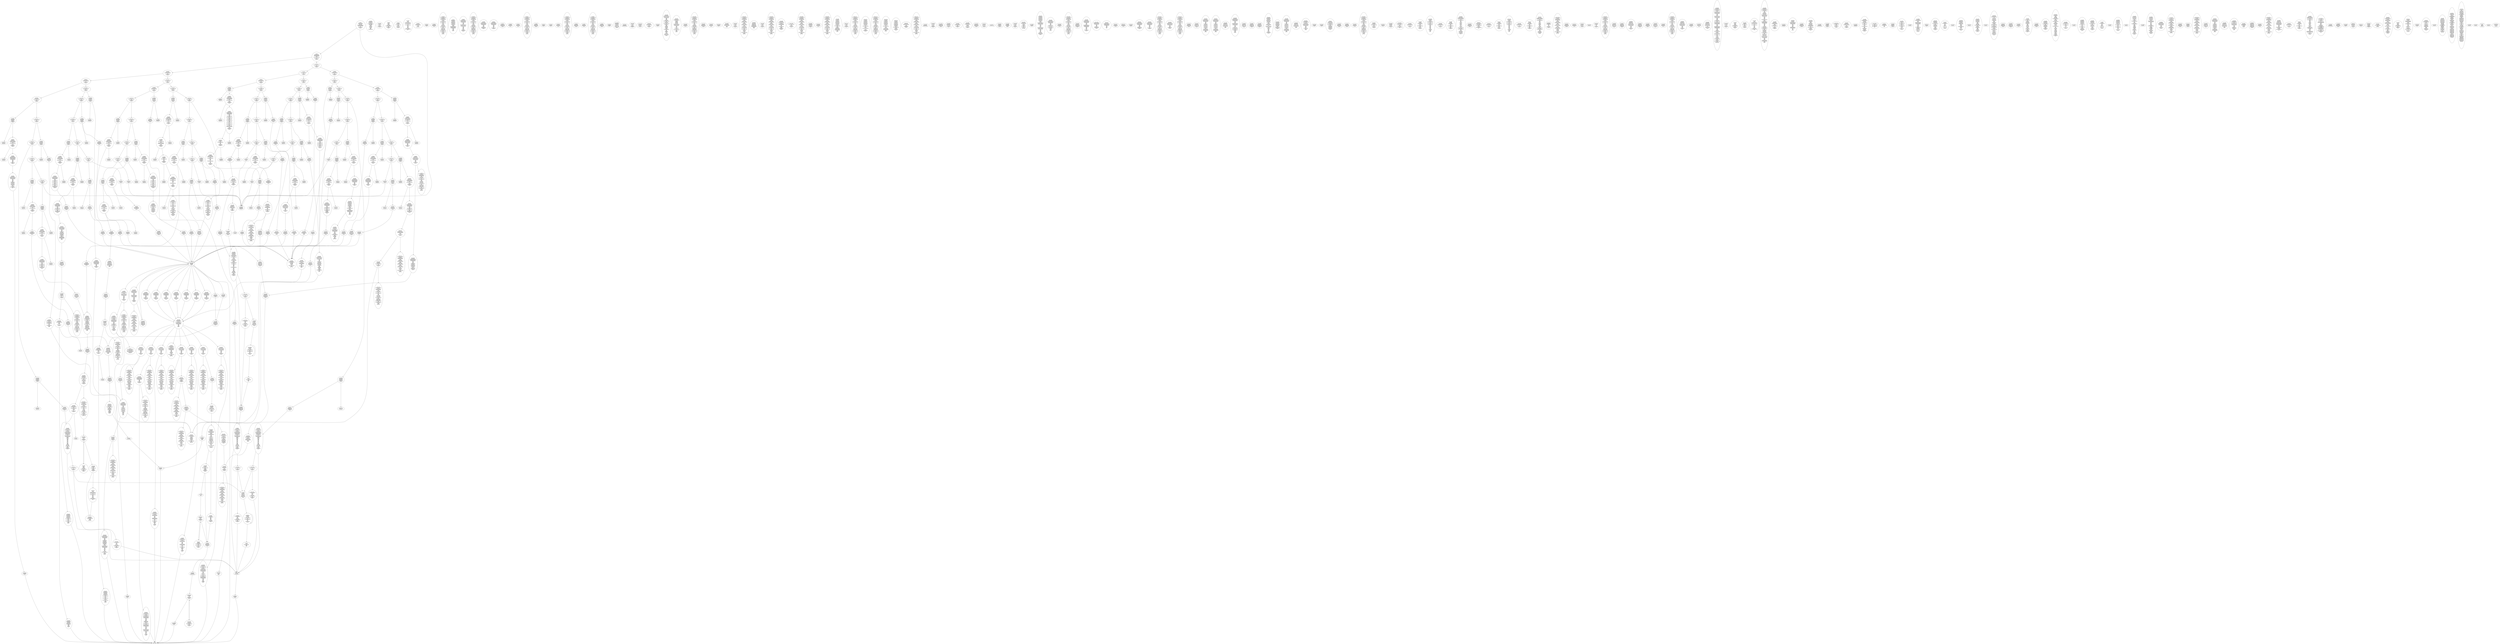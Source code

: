 /* Generated by GvGen v.1.0 (https://www.github.com/stricaud/gvgen) */

digraph G {
compound=true;
   node1 [label="[anywhere]"];
   node2 [label="# 0x0
PUSHX Data
PUSHX Data
MSTORE
PUSHX LogicData
CALLDATASIZE
LT
PUSHX Data
JUMPI
"];
   node3 [label="# 0xd
PUSHX Data
CALLDATALOAD
PUSHX BitData
SHR
PUSHX LogicData
GT
PUSHX Data
JUMPI
"];
   node4 [label="# 0x1e
PUSHX LogicData
GT
PUSHX Data
JUMPI
"];
   node5 [label="# 0x29
PUSHX LogicData
GT
PUSHX Data
JUMPI
"];
   node6 [label="# 0x34
PUSHX LogicData
EQ
PUSHX Data
JUMPI
"];
   node7 [label="# 0x3f
PUSHX LogicData
EQ
PUSHX Data
JUMPI
"];
   node8 [label="# 0x4a
PUSHX LogicData
EQ
PUSHX Data
JUMPI
"];
   node9 [label="# 0x55
PUSHX LogicData
EQ
PUSHX Data
JUMPI
"];
   node10 [label="# 0x60
PUSHX LogicData
EQ
PUSHX Data
JUMPI
"];
   node11 [label="# 0x6b
PUSHX LogicData
EQ
PUSHX Data
JUMPI
"];
   node12 [label="# 0x76
PUSHX Data
JUMP
"];
   node13 [label="# 0x7a
JUMPDEST
PUSHX LogicData
EQ
PUSHX Data
JUMPI
"];
   node14 [label="# 0x86
PUSHX LogicData
EQ
PUSHX Data
JUMPI
"];
   node15 [label="# 0x91
PUSHX LogicData
EQ
PUSHX Data
JUMPI
"];
   node16 [label="# 0x9c
PUSHX LogicData
EQ
PUSHX Data
JUMPI
"];
   node17 [label="# 0xa7
PUSHX LogicData
EQ
PUSHX Data
JUMPI
"];
   node18 [label="# 0xb2
PUSHX Data
JUMP
"];
   node19 [label="# 0xb6
JUMPDEST
PUSHX LogicData
GT
PUSHX Data
JUMPI
"];
   node20 [label="# 0xc2
PUSHX LogicData
EQ
PUSHX Data
JUMPI
"];
   node21 [label="# 0xcd
PUSHX LogicData
EQ
PUSHX Data
JUMPI
"];
   node22 [label="# 0xd8
PUSHX LogicData
EQ
PUSHX Data
JUMPI
"];
   node23 [label="# 0xe3
PUSHX LogicData
EQ
PUSHX Data
JUMPI
"];
   node24 [label="# 0xee
PUSHX LogicData
EQ
PUSHX Data
JUMPI
"];
   node25 [label="# 0xf9
PUSHX Data
JUMP
"];
   node26 [label="# 0xfd
JUMPDEST
PUSHX LogicData
EQ
PUSHX Data
JUMPI
"];
   node27 [label="# 0x109
PUSHX LogicData
EQ
PUSHX Data
JUMPI
"];
   node28 [label="# 0x114
PUSHX LogicData
EQ
PUSHX Data
JUMPI
"];
   node29 [label="# 0x11f
PUSHX LogicData
EQ
PUSHX Data
JUMPI
"];
   node30 [label="# 0x12a
PUSHX LogicData
EQ
PUSHX Data
JUMPI
"];
   node31 [label="# 0x135
PUSHX Data
JUMP
"];
   node32 [label="# 0x139
JUMPDEST
PUSHX LogicData
GT
PUSHX Data
JUMPI
"];
   node33 [label="# 0x145
PUSHX LogicData
GT
PUSHX Data
JUMPI
"];
   node34 [label="# 0x150
PUSHX LogicData
EQ
PUSHX Data
JUMPI
"];
   node35 [label="# 0x15b
PUSHX LogicData
EQ
PUSHX Data
JUMPI
"];
   node36 [label="# 0x166
PUSHX LogicData
EQ
PUSHX Data
JUMPI
"];
   node37 [label="# 0x171
PUSHX LogicData
EQ
PUSHX Data
JUMPI
"];
   node38 [label="# 0x17c
PUSHX LogicData
EQ
PUSHX Data
JUMPI
"];
   node39 [label="# 0x187
PUSHX Data
JUMP
"];
   node40 [label="# 0x18b
JUMPDEST
PUSHX LogicData
EQ
PUSHX Data
JUMPI
"];
   node41 [label="# 0x197
PUSHX LogicData
EQ
PUSHX Data
JUMPI
"];
   node42 [label="# 0x1a2
PUSHX LogicData
EQ
PUSHX Data
JUMPI
"];
   node43 [label="# 0x1ad
PUSHX LogicData
EQ
PUSHX Data
JUMPI
"];
   node44 [label="# 0x1b8
PUSHX LogicData
EQ
PUSHX Data
JUMPI
"];
   node45 [label="# 0x1c3
PUSHX Data
JUMP
"];
   node46 [label="# 0x1c7
JUMPDEST
PUSHX LogicData
GT
PUSHX Data
JUMPI
"];
   node47 [label="# 0x1d3
PUSHX LogicData
EQ
PUSHX Data
JUMPI
"];
   node48 [label="# 0x1de
PUSHX LogicData
EQ
PUSHX Data
JUMPI
"];
   node49 [label="# 0x1e9
PUSHX LogicData
EQ
PUSHX Data
JUMPI
"];
   node50 [label="# 0x1f4
PUSHX LogicData
EQ
PUSHX Data
JUMPI
"];
   node51 [label="# 0x1ff
PUSHX LogicData
EQ
PUSHX Data
JUMPI
"];
   node52 [label="# 0x20a
PUSHX Data
JUMP
"];
   node53 [label="# 0x20e
JUMPDEST
PUSHX LogicData
EQ
PUSHX Data
JUMPI
"];
   node54 [label="# 0x21a
PUSHX LogicData
EQ
PUSHX Data
JUMPI
"];
   node55 [label="# 0x225
PUSHX LogicData
EQ
PUSHX Data
JUMPI
"];
   node56 [label="# 0x230
PUSHX LogicData
EQ
PUSHX Data
JUMPI
"];
   node57 [label="# 0x23b
PUSHX LogicData
EQ
PUSHX Data
JUMPI
"];
   node58 [label="# 0x246
JUMPDEST
PUSHX Data
REVERT
"];
   node59 [label="# 0x24b
JUMPDEST
CALLVALUE
ISZERO
PUSHX Data
JUMPI
"];
   node60 [label="# 0x253
PUSHX Data
REVERT
"];
   node61 [label="# 0x257
JUMPDEST
PUSHX Data
PUSHX ArithData
CALLDATASIZE
SUB
PUSHX LogicData
LT
ISZERO
PUSHX Data
JUMPI
"];
   node62 [label="# 0x26a
PUSHX Data
REVERT
"];
   node63 [label="# 0x26e
JUMPDEST
CALLDATALOAD
PUSHX ArithData
PUSHX BitData
PUSHX BitData
SHL
SUB
NOT
AND
PUSHX Data
JUMP
"];
   node64 [label="# 0x27f
JUMPDEST
PUSHX MemData
MLOAD
ISZERO
ISZERO
MSTORE
MLOAD
SUB
PUSHX ArithData
ADD
RETURN
"];
   node65 [label="# 0x293
JUMPDEST
CALLVALUE
ISZERO
PUSHX Data
JUMPI
"];
   node66 [label="# 0x29b
PUSHX Data
REVERT
"];
   node67 [label="# 0x29f
JUMPDEST
PUSHX Data
PUSHX Data
JUMP
"];
   node68 [label="# 0x2a8
JUMPDEST
CALLVALUE
ISZERO
PUSHX Data
JUMPI
"];
   node69 [label="# 0x2b0
PUSHX Data
REVERT
"];
   node70 [label="# 0x2b4
JUMPDEST
PUSHX Data
PUSHX Data
JUMP
"];
   node71 [label="# 0x2bd
JUMPDEST
PUSHX Data
MLOAD
PUSHX ArithData
MSTORE
MLOAD
ADD
MSTORE
MLOAD
ADD
ADD
PUSHX Data
"];
   node72 [label="# 0x2df
JUMPDEST
LT
ISZERO
PUSHX Data
JUMPI
"];
   node73 [label="# 0x2e8
ADD
MLOAD
ADD
MSTORE
PUSHX ArithData
ADD
PUSHX Data
JUMP
"];
   node74 [label="# 0x2f7
JUMPDEST
ADD
PUSHX BitData
AND
ISZERO
PUSHX Data
JUMPI
"];
   node75 [label="# 0x30b
SUB
MLOAD
PUSHX ArithData
PUSHX ArithData
SUB
PUSHX ArithData
EXP
SUB
NOT
AND
MSTORE
PUSHX ArithData
ADD
"];
   node76 [label="# 0x324
JUMPDEST
PUSHX MemData
MLOAD
SUB
RETURN
"];
   node77 [label="# 0x332
JUMPDEST
CALLVALUE
ISZERO
PUSHX Data
JUMPI
"];
   node78 [label="# 0x33a
PUSHX Data
REVERT
"];
   node79 [label="# 0x33e
JUMPDEST
PUSHX Data
PUSHX ArithData
CALLDATASIZE
SUB
PUSHX LogicData
LT
ISZERO
PUSHX Data
JUMPI
"];
   node80 [label="# 0x351
PUSHX Data
REVERT
"];
   node81 [label="# 0x355
JUMPDEST
CALLDATALOAD
PUSHX Data
JUMP
"];
   node82 [label="# 0x35c
JUMPDEST
PUSHX MemData
MLOAD
PUSHX ArithData
PUSHX BitData
PUSHX BitData
SHL
SUB
AND
MSTORE
MLOAD
SUB
PUSHX ArithData
ADD
RETURN
"];
   node83 [label="# 0x378
JUMPDEST
CALLVALUE
ISZERO
PUSHX Data
JUMPI
"];
   node84 [label="# 0x380
PUSHX Data
REVERT
"];
   node85 [label="# 0x384
JUMPDEST
PUSHX Data
PUSHX ArithData
CALLDATASIZE
SUB
PUSHX LogicData
LT
ISZERO
PUSHX Data
JUMPI
"];
   node86 [label="# 0x397
PUSHX Data
REVERT
"];
   node87 [label="# 0x39b
JUMPDEST
PUSHX ArithData
PUSHX BitData
PUSHX BitData
SHL
SUB
CALLDATALOAD
AND
PUSHX ArithData
ADD
CALLDATALOAD
PUSHX Data
JUMP
"];
   node88 [label="# 0x3b1
JUMPDEST
STOP
"];
   node89 [label="# 0x3b3
JUMPDEST
CALLVALUE
ISZERO
PUSHX Data
JUMPI
"];
   node90 [label="# 0x3bb
PUSHX Data
REVERT
"];
   node91 [label="# 0x3bf
JUMPDEST
PUSHX Data
PUSHX Data
JUMP
"];
   node92 [label="# 0x3c8
JUMPDEST
PUSHX MemData
MLOAD
MSTORE
MLOAD
SUB
PUSHX ArithData
ADD
RETURN
"];
   node93 [label="# 0x3da
JUMPDEST
CALLVALUE
ISZERO
PUSHX Data
JUMPI
"];
   node94 [label="# 0x3e2
PUSHX Data
REVERT
"];
   node95 [label="# 0x3e6
JUMPDEST
PUSHX Data
PUSHX Data
JUMP
"];
   node96 [label="# 0x3ef
JUMPDEST
CALLVALUE
ISZERO
PUSHX Data
JUMPI
"];
   node97 [label="# 0x3f7
PUSHX Data
REVERT
"];
   node98 [label="# 0x3fb
JUMPDEST
PUSHX Data
PUSHX ArithData
CALLDATASIZE
SUB
PUSHX LogicData
LT
ISZERO
PUSHX Data
JUMPI
"];
   node99 [label="# 0x40e
PUSHX Data
REVERT
"];
   node100 [label="# 0x412
JUMPDEST
PUSHX ArithData
PUSHX BitData
PUSHX BitData
SHL
SUB
CALLDATALOAD
AND
PUSHX ArithData
ADD
CALLDATALOAD
AND
PUSHX ArithData
ADD
CALLDATALOAD
PUSHX Data
JUMP
"];
   node101 [label="# 0x432
JUMPDEST
CALLVALUE
ISZERO
PUSHX Data
JUMPI
"];
   node102 [label="# 0x43a
PUSHX Data
REVERT
"];
   node103 [label="# 0x43e
JUMPDEST
PUSHX Data
PUSHX ArithData
CALLDATASIZE
SUB
PUSHX LogicData
LT
ISZERO
PUSHX Data
JUMPI
"];
   node104 [label="# 0x451
PUSHX Data
REVERT
"];
   node105 [label="# 0x455
JUMPDEST
PUSHX ArithData
PUSHX BitData
PUSHX BitData
SHL
SUB
CALLDATALOAD
AND
PUSHX ArithData
ADD
CALLDATALOAD
PUSHX Data
JUMP
"];
   node106 [label="# 0x46b
JUMPDEST
CALLVALUE
ISZERO
PUSHX Data
JUMPI
"];
   node107 [label="# 0x473
PUSHX Data
REVERT
"];
   node108 [label="# 0x477
JUMPDEST
PUSHX Data
PUSHX Data
JUMP
"];
   node109 [label="# 0x480
JUMPDEST
CALLVALUE
ISZERO
PUSHX Data
JUMPI
"];
   node110 [label="# 0x488
PUSHX Data
REVERT
"];
   node111 [label="# 0x48c
JUMPDEST
PUSHX Data
PUSHX Data
JUMP
"];
   node112 [label="# 0x495
JUMPDEST
CALLVALUE
ISZERO
PUSHX Data
JUMPI
"];
   node113 [label="# 0x49d
PUSHX Data
REVERT
"];
   node114 [label="# 0x4a1
JUMPDEST
PUSHX Data
PUSHX ArithData
CALLDATASIZE
SUB
PUSHX LogicData
LT
ISZERO
PUSHX Data
JUMPI
"];
   node115 [label="# 0x4b4
PUSHX Data
REVERT
"];
   node116 [label="# 0x4b8
JUMPDEST
CALLDATALOAD
PUSHX ArithData
PUSHX BitData
PUSHX BitData
SHL
SUB
AND
PUSHX Data
JUMP
"];
   node117 [label="# 0x4c8
JUMPDEST
CALLVALUE
ISZERO
PUSHX Data
JUMPI
"];
   node118 [label="# 0x4d0
PUSHX Data
REVERT
"];
   node119 [label="# 0x4d4
JUMPDEST
PUSHX Data
PUSHX ArithData
CALLDATASIZE
SUB
PUSHX LogicData
LT
ISZERO
PUSHX Data
JUMPI
"];
   node120 [label="# 0x4e7
PUSHX Data
REVERT
"];
   node121 [label="# 0x4eb
JUMPDEST
PUSHX ArithData
PUSHX BitData
PUSHX BitData
SHL
SUB
CALLDATALOAD
AND
PUSHX ArithData
ADD
CALLDATALOAD
AND
PUSHX ArithData
ADD
CALLDATALOAD
PUSHX Data
JUMP
"];
   node122 [label="# 0x50b
JUMPDEST
CALLVALUE
ISZERO
PUSHX Data
JUMPI
"];
   node123 [label="# 0x513
PUSHX Data
REVERT
"];
   node124 [label="# 0x517
JUMPDEST
PUSHX Data
PUSHX ArithData
CALLDATASIZE
SUB
PUSHX LogicData
LT
ISZERO
PUSHX Data
JUMPI
"];
   node125 [label="# 0x52a
PUSHX Data
REVERT
"];
   node126 [label="# 0x52e
JUMPDEST
CALLDATALOAD
PUSHX Data
JUMP
"];
   node127 [label="# 0x535
JUMPDEST
CALLVALUE
ISZERO
PUSHX Data
JUMPI
"];
   node128 [label="# 0x53d
PUSHX Data
REVERT
"];
   node129 [label="# 0x541
JUMPDEST
PUSHX Data
PUSHX ArithData
CALLDATASIZE
SUB
PUSHX LogicData
LT
ISZERO
PUSHX Data
JUMPI
"];
   node130 [label="# 0x554
PUSHX Data
REVERT
"];
   node131 [label="# 0x558
JUMPDEST
CALLDATALOAD
PUSHX Data
JUMP
"];
   node132 [label="# 0x55f
JUMPDEST
CALLVALUE
ISZERO
PUSHX Data
JUMPI
"];
   node133 [label="# 0x567
PUSHX Data
REVERT
"];
   node134 [label="# 0x56b
JUMPDEST
PUSHX Data
PUSHX ArithData
CALLDATASIZE
SUB
PUSHX LogicData
LT
ISZERO
PUSHX Data
JUMPI
"];
   node135 [label="# 0x57e
PUSHX Data
REVERT
"];
   node136 [label="# 0x582
JUMPDEST
ADD
PUSHX ArithData
ADD
CALLDATALOAD
PUSHX LogicData
GT
ISZERO
PUSHX Data
JUMPI
"];
   node137 [label="# 0x599
PUSHX Data
REVERT
"];
   node138 [label="# 0x59d
JUMPDEST
ADD
PUSHX ArithData
ADD
GT
ISZERO
PUSHX Data
JUMPI
"];
   node139 [label="# 0x5ab
PUSHX Data
REVERT
"];
   node140 [label="# 0x5af
JUMPDEST
CALLDATALOAD
PUSHX ArithData
ADD
PUSHX ArithData
MUL
ADD
GT
PUSHX LogicData
GT
OR
ISZERO
PUSHX Data
JUMPI
"];
   node141 [label="# 0x5cd
PUSHX Data
REVERT
"];
   node142 [label="# 0x5d1
JUMPDEST
PUSHX ArithData
ADD
PUSHX ArithData
DIV
MUL
PUSHX ArithData
ADD
PUSHX MemData
MLOAD
ADD
PUSHX Data
MSTORE
MSTORE
PUSHX ArithData
ADD
CALLDATACOPY
PUSHX Data
ADD
MSTORE
PUSHX Data
JUMP
"];
   node143 [label="# 0x612
JUMPDEST
CALLVALUE
ISZERO
PUSHX Data
JUMPI
"];
   node144 [label="# 0x61a
PUSHX Data
REVERT
"];
   node145 [label="# 0x61e
JUMPDEST
PUSHX Data
PUSHX Data
JUMP
"];
   node146 [label="# 0x627
JUMPDEST
CALLVALUE
ISZERO
PUSHX Data
JUMPI
"];
   node147 [label="# 0x62f
PUSHX Data
REVERT
"];
   node148 [label="# 0x633
JUMPDEST
PUSHX Data
PUSHX ArithData
CALLDATASIZE
SUB
PUSHX LogicData
LT
ISZERO
PUSHX Data
JUMPI
"];
   node149 [label="# 0x646
PUSHX Data
REVERT
"];
   node150 [label="# 0x64a
JUMPDEST
CALLDATALOAD
PUSHX Data
JUMP
"];
   node151 [label="# 0x651
JUMPDEST
CALLVALUE
ISZERO
PUSHX Data
JUMPI
"];
   node152 [label="# 0x659
PUSHX Data
REVERT
"];
   node153 [label="# 0x65d
JUMPDEST
PUSHX Data
PUSHX Data
JUMP
"];
   node154 [label="# 0x666
JUMPDEST
CALLVALUE
ISZERO
PUSHX Data
JUMPI
"];
   node155 [label="# 0x66e
PUSHX Data
REVERT
"];
   node156 [label="# 0x672
JUMPDEST
PUSHX Data
PUSHX Data
JUMP
"];
   node157 [label="# 0x67b
JUMPDEST
CALLVALUE
ISZERO
PUSHX Data
JUMPI
"];
   node158 [label="# 0x683
PUSHX Data
REVERT
"];
   node159 [label="# 0x687
JUMPDEST
PUSHX Data
PUSHX ArithData
CALLDATASIZE
SUB
PUSHX LogicData
LT
ISZERO
PUSHX Data
JUMPI
"];
   node160 [label="# 0x69a
PUSHX Data
REVERT
"];
   node161 [label="# 0x69e
JUMPDEST
CALLDATALOAD
PUSHX ArithData
PUSHX BitData
PUSHX BitData
SHL
SUB
AND
PUSHX Data
JUMP
"];
   node162 [label="# 0x6ae
JUMPDEST
CALLVALUE
ISZERO
PUSHX Data
JUMPI
"];
   node163 [label="# 0x6b6
PUSHX Data
REVERT
"];
   node164 [label="# 0x6ba
JUMPDEST
PUSHX Data
PUSHX Data
JUMP
"];
   node165 [label="# 0x6c3
JUMPDEST
CALLVALUE
ISZERO
PUSHX Data
JUMPI
"];
   node166 [label="# 0x6cb
PUSHX Data
REVERT
"];
   node167 [label="# 0x6cf
JUMPDEST
PUSHX Data
PUSHX ArithData
CALLDATASIZE
SUB
PUSHX LogicData
LT
ISZERO
PUSHX Data
JUMPI
"];
   node168 [label="# 0x6e2
PUSHX Data
REVERT
"];
   node169 [label="# 0x6e6
JUMPDEST
CALLDATALOAD
PUSHX ArithData
PUSHX BitData
PUSHX BitData
SHL
SUB
AND
PUSHX Data
JUMP
"];
   node170 [label="# 0x6f6
JUMPDEST
CALLVALUE
ISZERO
PUSHX Data
JUMPI
"];
   node171 [label="# 0x6fe
PUSHX Data
REVERT
"];
   node172 [label="# 0x702
JUMPDEST
PUSHX Data
PUSHX ArithData
CALLDATASIZE
SUB
PUSHX LogicData
LT
ISZERO
PUSHX Data
JUMPI
"];
   node173 [label="# 0x715
PUSHX Data
REVERT
"];
   node174 [label="# 0x719
JUMPDEST
PUSHX ArithData
PUSHX BitData
PUSHX BitData
SHL
SUB
CALLDATALOAD
AND
PUSHX ArithData
ADD
CALLDATALOAD
PUSHX Data
JUMP
"];
   node175 [label="# 0x72f
JUMPDEST
CALLVALUE
ISZERO
PUSHX Data
JUMPI
"];
   node176 [label="# 0x737
PUSHX Data
REVERT
"];
   node177 [label="# 0x73b
JUMPDEST
PUSHX Data
PUSHX Data
JUMP
"];
   node178 [label="# 0x744
JUMPDEST
CALLVALUE
ISZERO
PUSHX Data
JUMPI
"];
   node179 [label="# 0x74c
PUSHX Data
REVERT
"];
   node180 [label="# 0x750
JUMPDEST
PUSHX Data
PUSHX Data
JUMP
"];
   node181 [label="# 0x759
JUMPDEST
CALLVALUE
ISZERO
PUSHX Data
JUMPI
"];
   node182 [label="# 0x761
PUSHX Data
REVERT
"];
   node183 [label="# 0x765
JUMPDEST
PUSHX Data
PUSHX Data
JUMP
"];
   node184 [label="# 0x76e
JUMPDEST
CALLVALUE
ISZERO
PUSHX Data
JUMPI
"];
   node185 [label="# 0x776
PUSHX Data
REVERT
"];
   node186 [label="# 0x77a
JUMPDEST
PUSHX Data
PUSHX Data
JUMP
"];
   node187 [label="# 0x783
JUMPDEST
CALLVALUE
ISZERO
PUSHX Data
JUMPI
"];
   node188 [label="# 0x78b
PUSHX Data
REVERT
"];
   node189 [label="# 0x78f
JUMPDEST
PUSHX Data
PUSHX ArithData
CALLDATASIZE
SUB
PUSHX LogicData
LT
ISZERO
PUSHX Data
JUMPI
"];
   node190 [label="# 0x7a2
PUSHX Data
REVERT
"];
   node191 [label="# 0x7a6
JUMPDEST
CALLDATALOAD
PUSHX ArithData
PUSHX BitData
PUSHX BitData
SHL
SUB
AND
PUSHX Data
JUMP
"];
   node192 [label="# 0x7b6
JUMPDEST
PUSHX Data
MLOAD
PUSHX ArithData
PUSHX BitData
PUSHX BitData
SHL
SUB
AND
MSTORE
PUSHX ArithData
ADD
MSTORE
MLOAD
SUB
ADD
RETURN
"];
   node193 [label="# 0x7d9
JUMPDEST
CALLVALUE
ISZERO
PUSHX Data
JUMPI
"];
   node194 [label="# 0x7e1
PUSHX Data
REVERT
"];
   node195 [label="# 0x7e5
JUMPDEST
PUSHX Data
PUSHX ArithData
CALLDATASIZE
SUB
PUSHX LogicData
LT
ISZERO
PUSHX Data
JUMPI
"];
   node196 [label="# 0x7f8
PUSHX Data
REVERT
"];
   node197 [label="# 0x7fc
JUMPDEST
PUSHX ArithData
PUSHX BitData
PUSHX BitData
SHL
SUB
CALLDATALOAD
AND
PUSHX ArithData
ADD
CALLDATALOAD
ISZERO
ISZERO
PUSHX Data
JUMP
"];
   node198 [label="# 0x814
JUMPDEST
CALLVALUE
ISZERO
PUSHX Data
JUMPI
"];
   node199 [label="# 0x81c
PUSHX Data
REVERT
"];
   node200 [label="# 0x820
JUMPDEST
PUSHX Data
PUSHX ArithData
CALLDATASIZE
SUB
PUSHX LogicData
LT
ISZERO
PUSHX Data
JUMPI
"];
   node201 [label="# 0x833
PUSHX Data
REVERT
"];
   node202 [label="# 0x837
JUMPDEST
PUSHX ArithData
PUSHX BitData
PUSHX BitData
SHL
SUB
CALLDATALOAD
AND
PUSHX ArithData
ADD
CALLDATALOAD
AND
PUSHX ArithData
ADD
CALLDATALOAD
ADD
PUSHX ArithData
ADD
PUSHX ArithData
ADD
CALLDATALOAD
PUSHX LogicData
GT
ISZERO
PUSHX Data
JUMPI
"];
   node203 [label="# 0x86e
PUSHX Data
REVERT
"];
   node204 [label="# 0x872
JUMPDEST
ADD
PUSHX ArithData
ADD
GT
ISZERO
PUSHX Data
JUMPI
"];
   node205 [label="# 0x880
PUSHX Data
REVERT
"];
   node206 [label="# 0x884
JUMPDEST
CALLDATALOAD
PUSHX ArithData
ADD
PUSHX ArithData
MUL
ADD
GT
PUSHX LogicData
GT
OR
ISZERO
PUSHX Data
JUMPI
"];
   node207 [label="# 0x8a2
PUSHX Data
REVERT
"];
   node208 [label="# 0x8a6
JUMPDEST
PUSHX ArithData
ADD
PUSHX ArithData
DIV
MUL
PUSHX ArithData
ADD
PUSHX MemData
MLOAD
ADD
PUSHX Data
MSTORE
MSTORE
PUSHX ArithData
ADD
CALLDATACOPY
PUSHX Data
ADD
MSTORE
PUSHX Data
JUMP
"];
   node209 [label="# 0x8e7
JUMPDEST
CALLVALUE
ISZERO
PUSHX Data
JUMPI
"];
   node210 [label="# 0x8ef
PUSHX Data
REVERT
"];
   node211 [label="# 0x8f3
JUMPDEST
PUSHX Data
PUSHX Data
JUMP
"];
   node212 [label="# 0x8fc
JUMPDEST
CALLVALUE
ISZERO
PUSHX Data
JUMPI
"];
   node213 [label="# 0x904
PUSHX Data
REVERT
"];
   node214 [label="# 0x908
JUMPDEST
PUSHX Data
PUSHX ArithData
CALLDATASIZE
SUB
PUSHX LogicData
LT
ISZERO
PUSHX Data
JUMPI
"];
   node215 [label="# 0x91b
PUSHX Data
REVERT
"];
   node216 [label="# 0x91f
JUMPDEST
CALLDATALOAD
PUSHX Data
JUMP
"];
   node217 [label="# 0x926
JUMPDEST
CALLVALUE
ISZERO
PUSHX Data
JUMPI
"];
   node218 [label="# 0x92e
PUSHX Data
REVERT
"];
   node219 [label="# 0x932
JUMPDEST
PUSHX Data
PUSHX Data
JUMP
"];
   node220 [label="# 0x93b
JUMPDEST
PUSHX Data
PUSHX ArithData
CALLDATASIZE
SUB
PUSHX LogicData
LT
ISZERO
PUSHX Data
JUMPI
"];
   node221 [label="# 0x94d
PUSHX Data
REVERT
"];
   node222 [label="# 0x951
JUMPDEST
CALLDATALOAD
PUSHX Data
JUMP
"];
   node223 [label="# 0x958
JUMPDEST
CALLVALUE
ISZERO
PUSHX Data
JUMPI
"];
   node224 [label="# 0x960
PUSHX Data
REVERT
"];
   node225 [label="# 0x964
JUMPDEST
PUSHX Data
PUSHX Data
JUMP
"];
   node226 [label="# 0x96d
JUMPDEST
CALLVALUE
ISZERO
PUSHX Data
JUMPI
"];
   node227 [label="# 0x975
PUSHX Data
REVERT
"];
   node228 [label="# 0x979
JUMPDEST
PUSHX Data
PUSHX ArithData
CALLDATASIZE
SUB
PUSHX LogicData
LT
ISZERO
PUSHX Data
JUMPI
"];
   node229 [label="# 0x98c
PUSHX Data
REVERT
"];
   node230 [label="# 0x990
JUMPDEST
PUSHX ArithData
PUSHX BitData
PUSHX BitData
SHL
SUB
CALLDATALOAD
AND
PUSHX ArithData
ADD
CALLDATALOAD
AND
PUSHX Data
JUMP
"];
   node231 [label="# 0x9a8
JUMPDEST
CALLVALUE
ISZERO
PUSHX Data
JUMPI
"];
   node232 [label="# 0x9b0
PUSHX Data
REVERT
"];
   node233 [label="# 0x9b4
JUMPDEST
PUSHX Data
PUSHX Data
JUMP
"];
   node234 [label="# 0x9bd
JUMPDEST
CALLVALUE
ISZERO
PUSHX Data
JUMPI
"];
   node235 [label="# 0x9c5
PUSHX Data
REVERT
"];
   node236 [label="# 0x9c9
JUMPDEST
PUSHX Data
PUSHX Data
JUMP
"];
   node237 [label="# 0x9d2
JUMPDEST
CALLVALUE
ISZERO
PUSHX Data
JUMPI
"];
   node238 [label="# 0x9da
PUSHX Data
REVERT
"];
   node239 [label="# 0x9de
JUMPDEST
PUSHX Data
PUSHX ArithData
CALLDATASIZE
SUB
PUSHX LogicData
LT
ISZERO
PUSHX Data
JUMPI
"];
   node240 [label="# 0x9f1
PUSHX Data
REVERT
"];
   node241 [label="# 0x9f5
JUMPDEST
CALLDATALOAD
PUSHX ArithData
PUSHX BitData
PUSHX BitData
SHL
SUB
AND
PUSHX Data
JUMP
"];
   node242 [label="# 0xa05
JUMPDEST
PUSHX ArithData
PUSHX BitData
PUSHX BitData
SHL
SUB
NOT
AND
PUSHX Data
MSTORE
PUSHX Data
MSTORE
PUSHX Data
SHA3
SLOAD
PUSHX BitData
AND
"];
   node243 [label="# 0xa23
JUMPDEST
JUMP
"];
   node244 [label="# 0xa28
JUMPDEST
PUSHX StorData
SLOAD
PUSHX BitData
PUSHX BitData
SHL
DIV
PUSHX BitData
AND
JUMP
"];
   node245 [label="# 0xa38
JUMPDEST
PUSHX StorData
SLOAD
PUSHX MemData
MLOAD
PUSHX ArithData
PUSHX ArithData
PUSHX Data
PUSHX BitData
NOT
PUSHX ArithData
PUSHX BitData
AND
ISZERO
MUL
ADD
AND
DIV
ADD
DIV
MUL
ADD
ADD
MSTORE
MSTORE
PUSHX Data
ADD
ISZERO
PUSHX Data
JUMPI
"];
   node246 [label="# 0xa7e
PUSHX LogicData
LT
PUSHX Data
JUMPI
"];
   node247 [label="# 0xa86
PUSHX ArithData
SLOAD
DIV
MUL
MSTORE
PUSHX ArithData
ADD
PUSHX Data
JUMP
"];
   node248 [label="# 0xa99
JUMPDEST
ADD
PUSHX Data
MSTORE
PUSHX Data
PUSHX Data
SHA3
"];
   node249 [label="# 0xaa7
JUMPDEST
SLOAD
MSTORE
PUSHX ArithData
ADD
PUSHX ArithData
ADD
GT
PUSHX Data
JUMPI
"];
   node250 [label="# 0xabb
SUB
PUSHX BitData
AND
ADD
"];
   node251 [label="# 0xac4
JUMPDEST
"];
   node252 [label="# 0xacc
JUMPDEST
JUMP
"];
   node253 [label="# 0xacf
JUMPDEST
PUSHX Data
PUSHX Data
PUSHX Data
JUMP
"];
   node254 [label="# 0xada
JUMPDEST
PUSHX Data
JUMPI
"];
   node255 [label="# 0xadf
PUSHX MemData
MLOAD
PUSHX BitData
PUSHX BitData
SHL
MSTORE
PUSHX ArithData
ADD
PUSHX ArithData
ADD
SUB
MSTORE
PUSHX Data
MSTORE
PUSHX ArithData
ADD
PUSHX Data
PUSHX Data
CODECOPY
PUSHX ArithData
ADD
PUSHX MemData
MLOAD
SUB
REVERT
"];
   node256 [label="# 0xb15
JUMPDEST
PUSHX Data
MSTORE
PUSHX Data
PUSHX Data
MSTORE
PUSHX Data
SHA3
SLOAD
PUSHX ArithData
PUSHX BitData
PUSHX BitData
SHL
SUB
AND
JUMP
"];
   node257 [label="# 0xb31
JUMPDEST
PUSHX Data
PUSHX Data
PUSHX Data
JUMP
"];
   node258 [label="# 0xb3c
JUMPDEST
PUSHX ArithData
PUSHX BitData
PUSHX BitData
SHL
SUB
AND
PUSHX ArithData
PUSHX BitData
PUSHX BitData
SHL
SUB
AND
EQ
ISZERO
PUSHX Data
JUMPI
"];
   node259 [label="# 0xb59
PUSHX MemData
MLOAD
PUSHX BitData
PUSHX BitData
SHL
MSTORE
PUSHX ArithData
ADD
PUSHX ArithData
ADD
SUB
MSTORE
PUSHX Data
MSTORE
PUSHX ArithData
ADD
PUSHX Data
PUSHX Data
CODECOPY
PUSHX ArithData
ADD
PUSHX MemData
MLOAD
SUB
REVERT
"];
   node260 [label="# 0xb8f
JUMPDEST
PUSHX ArithData
PUSHX BitData
PUSHX BitData
SHL
SUB
AND
PUSHX Data
PUSHX Data
JUMP
"];
   node261 [label="# 0xba1
JUMPDEST
PUSHX ArithData
PUSHX BitData
PUSHX BitData
SHL
SUB
AND
EQ
PUSHX Data
JUMPI
"];
   node262 [label="# 0xbb1
PUSHX Data
PUSHX Data
PUSHX Data
JUMP
"];
   node263 [label="# 0xbbd
JUMPDEST
PUSHX Data
JUMP
"];
   node264 [label="# 0xbc2
JUMPDEST
PUSHX Data
JUMPI
"];
   node265 [label="# 0xbc7
PUSHX MemData
MLOAD
PUSHX BitData
PUSHX BitData
SHL
MSTORE
PUSHX ArithData
ADD
PUSHX ArithData
ADD
SUB
MSTORE
PUSHX Data
MSTORE
PUSHX ArithData
ADD
PUSHX Data
PUSHX Data
CODECOPY
PUSHX ArithData
ADD
PUSHX MemData
MLOAD
SUB
REVERT
"];
   node266 [label="# 0xbfd
JUMPDEST
PUSHX Data
PUSHX Data
JUMP
"];
   node267 [label="# 0xc07
JUMPDEST
JUMP
"];
   node268 [label="# 0xc0c
JUMPDEST
PUSHX Data
PUSHX Data
PUSHX Data
PUSHX Data
JUMP
"];
   node269 [label="# 0xc18
JUMPDEST
JUMP
"];
   node270 [label="# 0xc1d
JUMPDEST
PUSHX Data
JUMP
"];
   node271 [label="# 0xc22
JUMPDEST
PUSHX Data
PUSHX Data
PUSHX Data
JUMP
"];
   node272 [label="# 0xc2d
JUMPDEST
PUSHX Data
JUMP
"];
   node273 [label="# 0xc33
JUMPDEST
PUSHX Data
JUMPI
"];
   node274 [label="# 0xc38
PUSHX MemData
MLOAD
PUSHX BitData
PUSHX BitData
SHL
MSTORE
PUSHX ArithData
ADD
PUSHX ArithData
ADD
SUB
MSTORE
PUSHX Data
MSTORE
PUSHX ArithData
ADD
PUSHX Data
PUSHX Data
CODECOPY
PUSHX ArithData
ADD
PUSHX MemData
MLOAD
SUB
REVERT
"];
   node275 [label="# 0xc6e
JUMPDEST
PUSHX Data
PUSHX Data
JUMP
"];
   node276 [label="# 0xc79
JUMPDEST
PUSHX ArithData
PUSHX BitData
PUSHX BitData
SHL
SUB
AND
PUSHX Data
MSTORE
PUSHX Data
PUSHX Data
MSTORE
PUSHX Data
SHA3
PUSHX Data
PUSHX BitData
PUSHX BitData
AND
JUMP
"];
   node277 [label="# 0xca1
JUMPDEST
"];
   node278 [label="# 0xca4
JUMPDEST
JUMP
"];
   node279 [label="# 0xcaa
JUMPDEST
PUSHX Data
PUSHX Data
JUMP
"];
   node280 [label="# 0xcb2
JUMPDEST
PUSHX ArithData
PUSHX BitData
PUSHX BitData
SHL
SUB
AND
PUSHX Data
PUSHX Data
JUMP
"];
   node281 [label="# 0xcc3
JUMPDEST
PUSHX ArithData
PUSHX BitData
PUSHX BitData
SHL
SUB
AND
EQ
PUSHX Data
JUMPI
"];
   node282 [label="# 0xcd2
PUSHX MemData
MLOAD
PUSHX BitData
PUSHX BitData
SHL
MSTORE
PUSHX Data
PUSHX ArithData
ADD
MSTORE
PUSHX ArithData
ADD
MSTORE
PUSHX MemData
MLOAD
PUSHX Data
PUSHX Data
CODECOPY
MLOAD
MSTORE
PUSHX ArithData
ADD
MSTORE
MLOAD
SUB
PUSHX ArithData
ADD
REVERT
"];
   node283 [label="# 0xd0c
JUMPDEST
PUSHX StorData
SLOAD
PUSHX BitData
PUSHX BitData
SHL
NOT
AND
PUSHX BitData
PUSHX BitData
SHL
DIV
PUSHX BitData
AND
ISZERO
MUL
OR
SSTORE
JUMP
"];
   node284 [label="# 0xd2d
JUMPDEST
PUSHX Data
PUSHX Data
JUMP
"];
   node285 [label="# 0xd35
JUMPDEST
PUSHX ArithData
PUSHX BitData
PUSHX BitData
SHL
SUB
AND
PUSHX Data
PUSHX Data
JUMP
"];
   node286 [label="# 0xd46
JUMPDEST
PUSHX ArithData
PUSHX BitData
PUSHX BitData
SHL
SUB
AND
EQ
PUSHX Data
JUMPI
"];
   node287 [label="# 0xd55
PUSHX MemData
MLOAD
PUSHX BitData
PUSHX BitData
SHL
MSTORE
PUSHX Data
PUSHX ArithData
ADD
MSTORE
PUSHX ArithData
ADD
MSTORE
PUSHX MemData
MLOAD
PUSHX Data
PUSHX Data
CODECOPY
MLOAD
MSTORE
PUSHX ArithData
ADD
MSTORE
MLOAD
SUB
PUSHX ArithData
ADD
REVERT
"];
   node288 [label="# 0xd8f
JUMPDEST
PUSHX StorData
SLOAD
PUSHX BitData
PUSHX BitData
SHL
NOT
AND
PUSHX BitData
PUSHX BitData
SHL
DIV
PUSHX BitData
AND
ISZERO
MUL
OR
SSTORE
JUMP
"];
   node289 [label="# 0xdb0
JUMPDEST
PUSHX ArithData
PUSHX BitData
PUSHX BitData
SHL
SUB
AND
PUSHX Data
MSTORE
PUSHX Data
PUSHX Data
MSTORE
PUSHX Data
SHA3
SLOAD
AND
EQ
JUMP
"];
   node290 [label="# 0xdd1
JUMPDEST
PUSHX Data
PUSHX MemData
MLOAD
PUSHX ArithData
ADD
PUSHX Data
MSTORE
PUSHX Data
MSTORE
PUSHX Data
JUMP
"];
   node291 [label="# 0xdec
JUMPDEST
PUSHX Data
PUSHX Data
PUSHX Data
JUMP
"];
   node292 [label="# 0xdf7
JUMPDEST
PUSHX Data
JUMPI
"];
   node293 [label="# 0xdfc
PUSHX MemData
MLOAD
PUSHX BitData
PUSHX BitData
SHL
MSTORE
PUSHX ArithData
ADD
PUSHX ArithData
ADD
SUB
MSTORE
PUSHX Data
MSTORE
PUSHX ArithData
ADD
PUSHX Data
PUSHX Data
CODECOPY
PUSHX ArithData
ADD
PUSHX MemData
MLOAD
SUB
REVERT
"];
   node294 [label="# 0xe32
JUMPDEST
PUSHX Data
PUSHX Data
JUMP
"];
   node295 [label="# 0xe3b
JUMPDEST
JUMP
"];
   node296 [label="# 0xe3e
JUMPDEST
PUSHX Data
PUSHX Data
PUSHX Data
PUSHX BitData
PUSHX BitData
AND
JUMP
"];
   node297 [label="# 0xe52
JUMPDEST
JUMP
"];
   node298 [label="# 0xe5a
JUMPDEST
PUSHX Data
PUSHX Data
JUMP
"];
   node299 [label="# 0xe62
JUMPDEST
PUSHX ArithData
PUSHX BitData
PUSHX BitData
SHL
SUB
AND
PUSHX Data
PUSHX Data
JUMP
"];
   node300 [label="# 0xe73
JUMPDEST
PUSHX ArithData
PUSHX BitData
PUSHX BitData
SHL
SUB
AND
EQ
PUSHX Data
JUMPI
"];
   node301 [label="# 0xe82
PUSHX MemData
MLOAD
PUSHX BitData
PUSHX BitData
SHL
MSTORE
PUSHX Data
PUSHX ArithData
ADD
MSTORE
PUSHX ArithData
ADD
MSTORE
PUSHX MemData
MLOAD
PUSHX Data
PUSHX Data
CODECOPY
MLOAD
MSTORE
PUSHX ArithData
ADD
MSTORE
MLOAD
SUB
PUSHX ArithData
ADD
REVERT
"];
   node302 [label="# 0xebc
JUMPDEST
PUSHX Data
PUSHX Data
JUMP
"];
   node303 [label="# 0xec5
JUMPDEST
PUSHX Data
JUMP
"];
   node304 [label="# 0xeca
JUMPDEST
PUSHX Data
PUSHX Data
PUSHX MemData
MLOAD
PUSHX ArithData
ADD
PUSHX Data
MSTORE
PUSHX Data
MSTORE
PUSHX ArithData
ADD
PUSHX Data
PUSHX Data
CODECOPY
PUSHX Data
PUSHX BitData
PUSHX BitData
AND
JUMP
"];
   node305 [label="# 0xef8
JUMPDEST
PUSHX Data
PUSHX Data
JUMP
"];
   node306 [label="# 0xf00
JUMPDEST
PUSHX StorData
SLOAD
PUSHX ArithData
PUSHX BitData
PUSHX BitData
SHL
SUB
AND
AND
EQ
PUSHX Data
JUMPI
"];
   node307 [label="# 0xf16
PUSHX MemData
MLOAD
PUSHX BitData
PUSHX BitData
SHL
MSTORE
PUSHX ArithData
ADD
PUSHX ArithData
ADD
SUB
MSTORE
PUSHX Data
MSTORE
PUSHX ArithData
ADD
PUSHX Data
PUSHX Data
CODECOPY
PUSHX ArithData
ADD
PUSHX MemData
MLOAD
SUB
REVERT
"];
   node308 [label="# 0xf4c
JUMPDEST
PUSHX StorData
SLOAD
PUSHX MemData
MLOAD
PUSHX ArithData
PUSHX BitData
PUSHX BitData
SHL
SUB
AND
SELFBALANCE
ISZERO
PUSHX ArithData
MUL
PUSHX Data
CALL
ISZERO
ISZERO
PUSHX Data
JUMPI
"];
   node309 [label="# 0xf7c
RETURNDATASIZE
PUSHX Data
RETURNDATACOPY
RETURNDATASIZE
PUSHX Data
REVERT
"];
   node310 [label="# 0xf85
JUMPDEST
PUSHX StorData
SLOAD
PUSHX MemData
MLOAD
PUSHX ArithData
PUSHX ArithData
PUSHX Data
PUSHX BitData
NOT
PUSHX ArithData
PUSHX BitData
AND
ISZERO
MUL
ADD
AND
DIV
ADD
DIV
MUL
ADD
ADD
MSTORE
MSTORE
PUSHX Data
ADD
ISZERO
PUSHX Data
JUMPI
"];
   node311 [label="# 0xfcb
PUSHX LogicData
LT
PUSHX Data
JUMPI
"];
   node312 [label="# 0xfd3
PUSHX ArithData
SLOAD
DIV
MUL
MSTORE
PUSHX ArithData
ADD
PUSHX Data
JUMP
"];
   node313 [label="# 0xfe6
JUMPDEST
PUSHX Data
PUSHX ArithData
PUSHX BitData
PUSHX BitData
SHL
SUB
AND
PUSHX Data
JUMPI
"];
   node314 [label="# 0xff7
PUSHX MemData
MLOAD
PUSHX BitData
PUSHX BitData
SHL
MSTORE
PUSHX ArithData
ADD
PUSHX ArithData
ADD
SUB
MSTORE
PUSHX Data
MSTORE
PUSHX ArithData
ADD
PUSHX Data
PUSHX Data
CODECOPY
PUSHX ArithData
ADD
PUSHX MemData
MLOAD
SUB
REVERT
"];
   node315 [label="# 0x102d
JUMPDEST
PUSHX ArithData
PUSHX BitData
PUSHX BitData
SHL
SUB
AND
PUSHX Data
MSTORE
PUSHX Data
PUSHX Data
MSTORE
PUSHX Data
SHA3
PUSHX Data
PUSHX Data
JUMP
"];
   node316 [label="# 0x104e
JUMPDEST
PUSHX Data
PUSHX Data
JUMP
"];
   node317 [label="# 0x1056
JUMPDEST
PUSHX ArithData
PUSHX BitData
PUSHX BitData
SHL
SUB
AND
PUSHX Data
PUSHX Data
JUMP
"];
   node318 [label="# 0x1067
JUMPDEST
PUSHX ArithData
PUSHX BitData
PUSHX BitData
SHL
SUB
AND
EQ
PUSHX Data
JUMPI
"];
   node319 [label="# 0x1076
PUSHX MemData
MLOAD
PUSHX BitData
PUSHX BitData
SHL
MSTORE
PUSHX Data
PUSHX ArithData
ADD
MSTORE
PUSHX ArithData
ADD
MSTORE
PUSHX MemData
MLOAD
PUSHX Data
PUSHX Data
CODECOPY
MLOAD
MSTORE
PUSHX ArithData
ADD
MSTORE
MLOAD
SUB
PUSHX ArithData
ADD
REVERT
"];
   node320 [label="# 0x10b0
JUMPDEST
PUSHX StorData
SLOAD
PUSHX MemData
MLOAD
PUSHX Data
PUSHX ArithData
PUSHX BitData
PUSHX BitData
SHL
SUB
AND
PUSHX Data
LOGX
PUSHX StorData
SLOAD
PUSHX ArithData
PUSHX BitData
PUSHX BitData
SHL
SUB
NOT
AND
SSTORE
JUMP
"];
   node321 [label="# 0x10fa
JUMPDEST
PUSHX Data
PUSHX Data
PUSHX Data
JUMP
"];
   node322 [label="# 0x1104
JUMPDEST
PUSHX ArithData
PUSHX BitData
PUSHX BitData
SHL
SUB
AND
PUSHX Data
PUSHX Data
JUMP
"];
   node323 [label="# 0x1115
JUMPDEST
PUSHX ArithData
PUSHX BitData
PUSHX BitData
SHL
SUB
AND
EQ
PUSHX Data
JUMPI
"];
   node324 [label="# 0x1124
PUSHX MemData
MLOAD
PUSHX BitData
PUSHX BitData
SHL
MSTORE
PUSHX Data
PUSHX ArithData
ADD
MSTORE
PUSHX ArithData
ADD
MSTORE
PUSHX MemData
MLOAD
PUSHX Data
PUSHX Data
CODECOPY
MLOAD
MSTORE
PUSHX ArithData
ADD
MSTORE
MLOAD
SUB
PUSHX ArithData
ADD
REVERT
"];
   node325 [label="# 0x115e
JUMPDEST
PUSHX Data
PUSHX Data
JUMP
"];
   node326 [label="# 0x1167
JUMPDEST
ISZERO
PUSHX Data
JUMPI
"];
   node327 [label="# 0x116d
PUSHX MemData
MLOAD
PUSHX BitData
PUSHX BitData
SHL
MSTORE
PUSHX Data
PUSHX ArithData
ADD
MSTORE
PUSHX Data
PUSHX ArithData
ADD
MSTORE
PUSHX BitData
PUSHX BitData
SHL
PUSHX ArithData
ADD
MSTORE
MLOAD
SUB
PUSHX ArithData
ADD
REVERT
"];
   node328 [label="# 0x11af
JUMPDEST
PUSHX ArithData
PUSHX BitData
PUSHX BitData
SHL
SUB
AND
PUSHX Data
MSTORE
PUSHX Data
PUSHX Data
MSTORE
PUSHX Data
SHA3
SLOAD
PUSHX ArithData
PUSHX BitData
PUSHX BitData
SHL
SUB
NOT
AND
OR
SSTORE
PUSHX ArithData
ADD
SSTORE
JUMP
"];
   node329 [label="# 0x11e1
JUMPDEST
PUSHX LogicData
PUSHX StorData
SLOAD
GT
PUSHX Data
JUMPI
"];
   node330 [label="# 0x11ec
PUSHX MemData
MLOAD
PUSHX BitData
PUSHX BitData
SHL
MSTORE
PUSHX Data
PUSHX ArithData
ADD
MSTORE
PUSHX Data
PUSHX ArithData
ADD
MSTORE
PUSHX Data
PUSHX ArithData
ADD
MSTORE
MLOAD
SUB
PUSHX ArithData
ADD
REVERT
"];
   node331 [label="# 0x1238
JUMPDEST
CALLER
PUSHX LogicData
EQ
PUSHX Data
JUMPI
"];
   node332 [label="# 0x1254
PUSHX MemData
MLOAD
PUSHX BitData
PUSHX BitData
SHL
MSTORE
PUSHX ArithData
ADD
PUSHX ArithData
ADD
SUB
MSTORE
PUSHX Data
MSTORE
PUSHX ArithData
ADD
PUSHX Data
PUSHX Data
CODECOPY
PUSHX ArithData
ADD
PUSHX MemData
MLOAD
SUB
REVERT
"];
   node333 [label="# 0x128a
JUMPDEST
PUSHX StorData
SLOAD
PUSHX Data
PUSHX BitData
PUSHX BitData
AND
JUMP
"];
   node334 [label="# 0x129d
JUMPDEST
PUSHX Data
SSTORE
PUSHX Data
PUSHX Data
PUSHX Data
JUMP
"];
   node335 [label="# 0x12aa
JUMPDEST
PUSHX Data
"];
   node336 [label="# 0x12af
JUMPDEST
LT
ISZERO
PUSHX Data
JUMPI
"];
   node337 [label="# 0x12b8
PUSHX Data
ADD
PUSHX Data
JUMP
"];
   node338 [label="# 0x12c3
JUMPDEST
PUSHX ArithData
ADD
PUSHX Data
JUMP
"];
   node339 [label="# 0x12cb
JUMPDEST
JUMP
"];
   node340 [label="# 0x12d1
JUMPDEST
PUSHX Data
JUMP
"];
   node341 [label="# 0x12dd
JUMPDEST
PUSHX StorData
SLOAD
PUSHX ArithData
PUSHX BitData
PUSHX BitData
SHL
SUB
AND
JUMP
"];
   node342 [label="# 0x12ec
JUMPDEST
PUSHX Data
JUMP
"];
   node343 [label="# 0x12f2
JUMPDEST
PUSHX StorData
SLOAD
PUSHX MemData
MLOAD
PUSHX ArithData
PUSHX ArithData
PUSHX Data
PUSHX BitData
NOT
PUSHX ArithData
PUSHX BitData
AND
ISZERO
MUL
ADD
AND
DIV
ADD
DIV
MUL
ADD
ADD
MSTORE
MSTORE
PUSHX Data
ADD
ISZERO
PUSHX Data
JUMPI
"];
   node344 [label="# 0x1338
PUSHX LogicData
LT
PUSHX Data
JUMPI
"];
   node345 [label="# 0x1340
PUSHX ArithData
SLOAD
DIV
MUL
MSTORE
PUSHX ArithData
ADD
PUSHX Data
JUMP
"];
   node346 [label="# 0x1353
JUMPDEST
PUSHX Data
PUSHX Data
MSTORE
PUSHX Data
MSTORE
PUSHX Data
SHA3
SLOAD
PUSHX ArithData
ADD
SLOAD
PUSHX ArithData
PUSHX BitData
PUSHX BitData
SHL
SUB
AND
JUMP
"];
   node347 [label="# 0x1378
JUMPDEST
PUSHX Data
PUSHX Data
JUMP
"];
   node348 [label="# 0x1380
JUMPDEST
PUSHX ArithData
PUSHX BitData
PUSHX BitData
SHL
SUB
AND
PUSHX ArithData
PUSHX BitData
PUSHX BitData
SHL
SUB
AND
EQ
ISZERO
PUSHX Data
JUMPI
"];
   node349 [label="# 0x139a
PUSHX MemData
MLOAD
PUSHX BitData
PUSHX BitData
SHL
MSTORE
PUSHX Data
PUSHX ArithData
ADD
MSTORE
PUSHX Data
PUSHX ArithData
ADD
MSTORE
PUSHX Data
PUSHX ArithData
ADD
MSTORE
MLOAD
SUB
PUSHX ArithData
ADD
REVERT
"];
   node350 [label="# 0x13e6
JUMPDEST
PUSHX Data
PUSHX Data
PUSHX Data
PUSHX Data
JUMP
"];
   node351 [label="# 0x13f3
JUMPDEST
PUSHX ArithData
PUSHX BitData
PUSHX BitData
SHL
SUB
AND
MSTORE
PUSHX ArithData
ADD
MSTORE
PUSHX ArithData
ADD
PUSHX Data
SHA3
AND
MSTORE
MSTORE
SHA3
SLOAD
PUSHX BitData
NOT
AND
ISZERO
ISZERO
OR
SSTORE
PUSHX Data
PUSHX Data
JUMP
"];
   node352 [label="# 0x1437
JUMPDEST
PUSHX MemData
MLOAD
ISZERO
ISZERO
MSTORE
MLOAD
PUSHX ArithData
PUSHX BitData
PUSHX BitData
SHL
SUB
AND
PUSHX Data
SUB
PUSHX ArithData
ADD
LOGX
JUMP
"];
   node353 [label="# 0x147d
JUMPDEST
PUSHX Data
PUSHX Data
PUSHX Data
JUMP
"];
   node354 [label="# 0x1488
JUMPDEST
PUSHX Data
JUMP
"];
   node355 [label="# 0x148e
JUMPDEST
PUSHX Data
JUMPI
"];
   node356 [label="# 0x1493
PUSHX MemData
MLOAD
PUSHX BitData
PUSHX BitData
SHL
MSTORE
PUSHX ArithData
ADD
PUSHX ArithData
ADD
SUB
MSTORE
PUSHX Data
MSTORE
PUSHX ArithData
ADD
PUSHX Data
PUSHX Data
CODECOPY
PUSHX ArithData
ADD
PUSHX MemData
MLOAD
SUB
REVERT
"];
   node357 [label="# 0x14c9
JUMPDEST
PUSHX Data
PUSHX Data
JUMP
"];
   node358 [label="# 0x14d5
JUMPDEST
PUSHX StorData
SLOAD
JUMP
"];
   node359 [label="# 0x14db
JUMPDEST
PUSHX Data
PUSHX StorData
SLOAD
PUSHX LogicData
EQ
ISZERO
PUSHX Data
JUMPI
"];
   node360 [label="# 0x14e9
PUSHX Data
PUSHX Data
PUSHX Data
JUMP
"];
   node361 [label="# 0x14f2
JUMPDEST
PUSHX Data
JUMP
"];
   node362 [label="# 0x14f9
JUMPDEST
PUSHX Data
PUSHX Data
PUSHX StorData
SLOAD
ADD
PUSHX Data
JUMPI
"];
   node363 [label="# 0x1509
INVALID
"];
   node364 [label="# 0x150a
JUMPDEST
MOD
PUSHX Data
PUSHX Data
JUMP
"];
   node365 [label="# 0x1516
JUMPDEST
JUMP
"];
   node366 [label="# 0x151d
JUMPDEST
PUSHX StorData
SLOAD
JUMP
"];
   node367 [label="# 0x1523
JUMPDEST
PUSHX StorData
SLOAD
PUSHX BitData
PUSHX BitData
SHL
DIV
PUSHX BitData
AND
PUSHX Data
JUMPI
"];
   node368 [label="# 0x1535
PUSHX MemData
MLOAD
PUSHX BitData
PUSHX BitData
SHL
MSTORE
PUSHX Data
PUSHX ArithData
ADD
MSTORE
PUSHX Data
PUSHX ArithData
ADD
MSTORE
PUSHX Data
PUSHX ArithData
ADD
MSTORE
MLOAD
SUB
PUSHX ArithData
ADD
REVERT
"];
   node369 [label="# 0x1581
JUMPDEST
PUSHX Data
PUSHX Data
PUSHX Data
PUSHX Data
JUMP
"];
   node370 [label="# 0x1590
JUMPDEST
PUSHX BitData
PUSHX BitData
AND
JUMP
"];
   node371 [label="# 0x159c
JUMPDEST
GT
ISZERO
PUSHX Data
JUMPI
"];
   node372 [label="# 0x15a3
PUSHX MemData
MLOAD
PUSHX BitData
PUSHX BitData
SHL
MSTORE
PUSHX Data
PUSHX ArithData
ADD
MSTORE
PUSHX Data
PUSHX ArithData
ADD
MSTORE
PUSHX BitData
PUSHX BitData
SHL
PUSHX ArithData
ADD
MSTORE
MLOAD
SUB
PUSHX ArithData
ADD
REVERT
"];
   node373 [label="# 0x15e4
JUMPDEST
CALLVALUE
PUSHX Data
PUSHX Data
PUSHX BitData
PUSHX BitData
AND
JUMP
"];
   node374 [label="# 0x15fd
JUMPDEST
GT
ISZERO
PUSHX Data
JUMPI
"];
   node375 [label="# 0x1604
PUSHX MemData
MLOAD
PUSHX BitData
PUSHX BitData
SHL
MSTORE
PUSHX Data
PUSHX ArithData
ADD
MSTORE
PUSHX Data
PUSHX ArithData
ADD
MSTORE
PUSHX BitData
PUSHX BitData
SHL
PUSHX ArithData
ADD
MSTORE
MLOAD
SUB
PUSHX ArithData
ADD
REVERT
"];
   node376 [label="# 0x1648
JUMPDEST
PUSHX StorData
SLOAD
PUSHX BitData
PUSHX BitData
SHL
DIV
PUSHX BitData
AND
ISZERO
PUSHX Data
JUMPI
"];
   node377 [label="# 0x165b
PUSHX LogicData
GT
ISZERO
PUSHX Data
JUMPI
"];
   node378 [label="# 0x1664
PUSHX MemData
MLOAD
PUSHX BitData
PUSHX BitData
SHL
MSTORE
PUSHX Data
PUSHX ArithData
ADD
MSTORE
PUSHX Data
PUSHX ArithData
ADD
MSTORE
PUSHX BitData
PUSHX BitData
SHL
PUSHX ArithData
ADD
MSTORE
MLOAD
SUB
PUSHX ArithData
ADD
REVERT
"];
   node379 [label="# 0x16a5
JUMPDEST
PUSHX Data
CALLER
PUSHX Data
JUMP
"];
   node380 [label="# 0x16ae
JUMPDEST
PUSHX Data
JUMPI
"];
   node381 [label="# 0x16b3
PUSHX MemData
MLOAD
PUSHX BitData
PUSHX BitData
SHL
MSTORE
PUSHX Data
PUSHX ArithData
ADD
MSTORE
PUSHX Data
PUSHX ArithData
ADD
MSTORE
PUSHX BitData
PUSHX BitData
SHL
PUSHX ArithData
ADD
MSTORE
MLOAD
SUB
PUSHX ArithData
ADD
REVERT
"];
   node382 [label="# 0x16f4
JUMPDEST
CALLER
PUSHX Data
MSTORE
PUSHX Data
PUSHX Data
MSTORE
PUSHX Data
SHA3
PUSHX ArithData
ADD
SLOAD
PUSHX Data
PUSHX Data
PUSHX BitData
PUSHX BitData
AND
JUMP
"];
   node383 [label="# 0x171a
JUMPDEST
GT
ISZERO
PUSHX Data
JUMPI
"];
   node384 [label="# 0x1721
PUSHX MemData
MLOAD
PUSHX BitData
PUSHX BitData
SHL
MSTORE
PUSHX ArithData
ADD
PUSHX ArithData
ADD
SUB
MSTORE
PUSHX Data
MSTORE
PUSHX ArithData
ADD
PUSHX Data
PUSHX Data
CODECOPY
PUSHX ArithData
ADD
PUSHX MemData
MLOAD
SUB
REVERT
"];
   node385 [label="# 0x1757
JUMPDEST
CALLER
PUSHX Data
MSTORE
PUSHX Data
PUSHX Data
MSTORE
PUSHX Data
SHA3
PUSHX ArithData
ADD
SLOAD
PUSHX LogicData
LT
ISZERO
PUSHX Data
JUMPI
"];
   node386 [label="# 0x1773
PUSHX MemData
MLOAD
PUSHX BitData
PUSHX BitData
SHL
MSTORE
PUSHX ArithData
ADD
PUSHX ArithData
ADD
SUB
MSTORE
PUSHX Data
MSTORE
PUSHX ArithData
ADD
PUSHX Data
PUSHX Data
CODECOPY
PUSHX ArithData
ADD
PUSHX MemData
MLOAD
SUB
REVERT
"];
   node387 [label="# 0x17a9
JUMPDEST
CALLER
PUSHX Data
MSTORE
PUSHX Data
PUSHX Data
MSTORE
PUSHX Data
SHA3
PUSHX ArithData
ADD
SLOAD
PUSHX Data
PUSHX BitData
PUSHX BitData
AND
JUMP
"];
   node388 [label="# 0x17cc
JUMPDEST
CALLER
PUSHX Data
MSTORE
PUSHX Data
PUSHX Data
MSTORE
PUSHX Data
SHA3
PUSHX ArithData
ADD
SSTORE
PUSHX Data
JUMP
"];
   node389 [label="# 0x17e4
JUMPDEST
PUSHX LogicData
GT
ISZERO
PUSHX Data
JUMPI
"];
   node390 [label="# 0x17ee
PUSHX MemData
MLOAD
PUSHX BitData
PUSHX BitData
SHL
MSTORE
PUSHX Data
PUSHX ArithData
ADD
MSTORE
PUSHX Data
PUSHX ArithData
ADD
MSTORE
PUSHX BitData
PUSHX BitData
SHL
PUSHX ArithData
ADD
MSTORE
MLOAD
SUB
PUSHX ArithData
ADD
REVERT
"];
   node391 [label="# 0x182f
JUMPDEST
PUSHX Data
"];
   node392 [label="# 0x1832
JUMPDEST
LT
ISZERO
PUSHX Data
JUMPI
"];
   node393 [label="# 0x183b
PUSHX Data
PUSHX Data
PUSHX Data
JUMP
"];
   node394 [label="# 0x1844
JUMPDEST
PUSHX Data
CALLER
PUSHX Data
JUMP
"];
   node395 [label="# 0x1850
JUMPDEST
PUSHX ArithData
ADD
PUSHX Data
JUMP
"];
   node396 [label="# 0x1859
JUMPDEST
PUSHX StorData
SLOAD
ISZERO
ISZERO
PUSHX Data
JUMPI
"];
   node397 [label="# 0x1865
PUSHX Data
PUSHX Data
PUSHX Data
JUMP
"];
   node398 [label="# 0x1870
JUMPDEST
EQ
PUSHX Data
JUMPI
"];
   node399 [label="# 0x1877
PUSHX Data
"];
   node400 [label="# 0x187a
JUMPDEST
ISZERO
PUSHX Data
JUMPI
"];
   node401 [label="# 0x1880
NUMBER
PUSHX Data
SSTORE
JUMP
"];
   node402 [label="# 0x1886
JUMPDEST
PUSHX StorData
SLOAD
JUMP
"];
   node403 [label="# 0x188c
JUMPDEST
PUSHX ArithData
PUSHX BitData
PUSHX BitData
SHL
SUB
AND
PUSHX Data
MSTORE
PUSHX Data
PUSHX Data
MSTORE
PUSHX Data
SHA3
AND
MSTORE
MSTORE
SHA3
SLOAD
PUSHX BitData
AND
JUMP
"];
   node404 [label="# 0x18ba
JUMPDEST
PUSHX Data
PUSHX Data
JUMP
"];
   node405 [label="# 0x18c2
JUMPDEST
PUSHX ArithData
PUSHX BitData
PUSHX BitData
SHL
SUB
AND
PUSHX Data
PUSHX Data
JUMP
"];
   node406 [label="# 0x18d3
JUMPDEST
PUSHX ArithData
PUSHX BitData
PUSHX BitData
SHL
SUB
AND
EQ
PUSHX Data
JUMPI
"];
   node407 [label="# 0x18e2
PUSHX MemData
MLOAD
PUSHX BitData
PUSHX BitData
SHL
MSTORE
PUSHX Data
PUSHX ArithData
ADD
MSTORE
PUSHX ArithData
ADD
MSTORE
PUSHX MemData
MLOAD
PUSHX Data
PUSHX Data
CODECOPY
MLOAD
MSTORE
PUSHX ArithData
ADD
MSTORE
MLOAD
SUB
PUSHX ArithData
ADD
REVERT
"];
   node408 [label="# 0x191c
JUMPDEST
PUSHX StorData
SLOAD
ISZERO
PUSHX Data
JUMPI
"];
   node409 [label="# 0x1925
PUSHX MemData
MLOAD
PUSHX BitData
PUSHX BitData
SHL
MSTORE
PUSHX Data
PUSHX ArithData
ADD
MSTORE
PUSHX Data
PUSHX ArithData
ADD
MSTORE
PUSHX Data
PUSHX ArithData
ADD
MSTORE
MLOAD
SUB
PUSHX ArithData
ADD
REVERT
"];
   node410 [label="# 0x1971
JUMPDEST
PUSHX StorData
SLOAD
PUSHX Data
JUMPI
"];
   node411 [label="# 0x1979
PUSHX MemData
MLOAD
PUSHX BitData
PUSHX BitData
SHL
MSTORE
PUSHX Data
PUSHX ArithData
ADD
MSTORE
PUSHX ArithData
ADD
MSTORE
PUSHX Data
PUSHX ArithData
ADD
MSTORE
MLOAD
SUB
PUSHX ArithData
ADD
REVERT
"];
   node412 [label="# 0x19c5
JUMPDEST
PUSHX StorData
SLOAD
PUSHX Data
BLOCKHASH
MOD
PUSHX Data
SSTORE
PUSHX Data
PUSHX Data
NUMBER
PUSHX Data
JUMP
"];
   node413 [label="# 0x19df
JUMPDEST
GT
ISZERO
PUSHX Data
JUMPI
"];
   node414 [label="# 0x19e6
PUSHX Data
PUSHX BitData
NOT
NUMBER
ADD
BLOCKHASH
MOD
PUSHX Data
SSTORE
"];
   node415 [label="# 0x19f3
JUMPDEST
JUMP
"];
   node416 [label="# 0x19f5
JUMPDEST
PUSHX StorData
SLOAD
PUSHX BitData
PUSHX BitData
SHL
DIV
PUSHX BitData
AND
JUMP
"];
   node417 [label="# 0x1a05
JUMPDEST
PUSHX Data
PUSHX Data
JUMP
"];
   node418 [label="# 0x1a0d
JUMPDEST
PUSHX ArithData
PUSHX BitData
PUSHX BitData
SHL
SUB
AND
PUSHX Data
PUSHX Data
JUMP
"];
   node419 [label="# 0x1a1e
JUMPDEST
PUSHX ArithData
PUSHX BitData
PUSHX BitData
SHL
SUB
AND
EQ
PUSHX Data
JUMPI
"];
   node420 [label="# 0x1a2d
PUSHX MemData
MLOAD
PUSHX BitData
PUSHX BitData
SHL
MSTORE
PUSHX Data
PUSHX ArithData
ADD
MSTORE
PUSHX ArithData
ADD
MSTORE
PUSHX MemData
MLOAD
PUSHX Data
PUSHX Data
CODECOPY
MLOAD
MSTORE
PUSHX ArithData
ADD
MSTORE
MLOAD
SUB
PUSHX ArithData
ADD
REVERT
"];
   node421 [label="# 0x1a67
JUMPDEST
PUSHX ArithData
PUSHX BitData
PUSHX BitData
SHL
SUB
AND
PUSHX Data
JUMPI
"];
   node422 [label="# 0x1a76
PUSHX MemData
MLOAD
PUSHX BitData
PUSHX BitData
SHL
MSTORE
PUSHX ArithData
ADD
PUSHX ArithData
ADD
SUB
MSTORE
PUSHX Data
MSTORE
PUSHX ArithData
ADD
PUSHX Data
PUSHX Data
CODECOPY
PUSHX ArithData
ADD
PUSHX MemData
MLOAD
SUB
REVERT
"];
   node423 [label="# 0x1aac
JUMPDEST
PUSHX StorData
SLOAD
PUSHX MemData
MLOAD
PUSHX ArithData
PUSHX BitData
PUSHX BitData
SHL
SUB
AND
AND
PUSHX Data
PUSHX Data
LOGX
PUSHX StorData
SLOAD
PUSHX ArithData
PUSHX BitData
PUSHX BitData
SHL
SUB
NOT
AND
PUSHX ArithData
PUSHX BitData
PUSHX BitData
SHL
SUB
AND
OR
SSTORE
JUMP
"];
   node424 [label="# 0x1b08
JUMPDEST
PUSHX Data
PUSHX Data
PUSHX Data
PUSHX BitData
PUSHX BitData
AND
JUMP
"];
   node425 [label="# 0x1b1b
JUMPDEST
CALLER
JUMP
"];
   node426 [label="# 0x1b1f
JUMPDEST
PUSHX Data
MSTORE
PUSHX Data
PUSHX Data
MSTORE
PUSHX Data
SHA3
SLOAD
PUSHX ArithData
PUSHX BitData
PUSHX BitData
SHL
SUB
NOT
AND
PUSHX ArithData
PUSHX BitData
PUSHX BitData
SHL
SUB
AND
OR
SSTORE
PUSHX Data
PUSHX Data
JUMP
"];
   node427 [label="# 0x1b54
JUMPDEST
PUSHX ArithData
PUSHX BitData
PUSHX BitData
SHL
SUB
AND
PUSHX Data
PUSHX MemData
MLOAD
PUSHX MemData
MLOAD
SUB
LOGX
JUMP
"];
   node428 [label="# 0x1b8d
JUMPDEST
PUSHX Data
PUSHX Data
PUSHX Data
JUMP
"];
   node429 [label="# 0x1b98
JUMPDEST
PUSHX Data
PUSHX Data
PUSHX Data
JUMP
"];
   node430 [label="# 0x1ba3
JUMPDEST
PUSHX Data
JUMPI
"];
   node431 [label="# 0x1ba8
PUSHX MemData
MLOAD
PUSHX BitData
PUSHX BitData
SHL
MSTORE
PUSHX ArithData
ADD
PUSHX ArithData
ADD
SUB
MSTORE
PUSHX Data
MSTORE
PUSHX ArithData
ADD
PUSHX Data
PUSHX Data
CODECOPY
PUSHX ArithData
ADD
PUSHX MemData
MLOAD
SUB
REVERT
"];
   node432 [label="# 0x1bde
JUMPDEST
PUSHX Data
PUSHX Data
PUSHX Data
JUMP
"];
   node433 [label="# 0x1be9
JUMPDEST
PUSHX ArithData
PUSHX BitData
PUSHX BitData
SHL
SUB
AND
PUSHX ArithData
PUSHX BitData
PUSHX BitData
SHL
SUB
AND
EQ
PUSHX Data
JUMPI
"];
   node434 [label="# 0x1c06
PUSHX ArithData
PUSHX BitData
PUSHX BitData
SHL
SUB
AND
PUSHX Data
PUSHX Data
JUMP
"];
   node435 [label="# 0x1c19
JUMPDEST
PUSHX ArithData
PUSHX BitData
PUSHX BitData
SHL
SUB
AND
EQ
"];
   node436 [label="# 0x1c24
JUMPDEST
PUSHX Data
JUMPI
"];
   node437 [label="# 0x1c2a
PUSHX Data
PUSHX Data
JUMP
"];
   node438 [label="# 0x1c34
JUMPDEST
JUMP
"];
   node439 [label="# 0x1c3c
JUMPDEST
PUSHX ArithData
PUSHX BitData
PUSHX BitData
SHL
SUB
AND
PUSHX Data
PUSHX Data
JUMP
"];
   node440 [label="# 0x1c4f
JUMPDEST
PUSHX ArithData
PUSHX BitData
PUSHX BitData
SHL
SUB
AND
EQ
PUSHX Data
JUMPI
"];
   node441 [label="# 0x1c5e
PUSHX MemData
MLOAD
PUSHX BitData
PUSHX BitData
SHL
MSTORE
PUSHX ArithData
ADD
PUSHX ArithData
ADD
SUB
MSTORE
PUSHX Data
MSTORE
PUSHX ArithData
ADD
PUSHX Data
PUSHX Data
CODECOPY
PUSHX ArithData
ADD
PUSHX MemData
MLOAD
SUB
REVERT
"];
   node442 [label="# 0x1c94
JUMPDEST
PUSHX ArithData
PUSHX BitData
PUSHX BitData
SHL
SUB
AND
PUSHX Data
JUMPI
"];
   node443 [label="# 0x1ca3
PUSHX MemData
MLOAD
PUSHX BitData
PUSHX BitData
SHL
MSTORE
PUSHX ArithData
ADD
PUSHX ArithData
ADD
SUB
MSTORE
PUSHX Data
MSTORE
PUSHX ArithData
ADD
PUSHX Data
PUSHX Data
CODECOPY
PUSHX ArithData
ADD
PUSHX MemData
MLOAD
SUB
REVERT
"];
   node444 [label="# 0x1cd9
JUMPDEST
PUSHX Data
PUSHX Data
JUMP
"];
   node445 [label="# 0x1ce4
JUMPDEST
PUSHX Data
PUSHX Data
PUSHX Data
JUMP
"];
   node446 [label="# 0x1cef
JUMPDEST
PUSHX ArithData
PUSHX BitData
PUSHX BitData
SHL
SUB
AND
PUSHX Data
MSTORE
PUSHX Data
PUSHX Data
MSTORE
PUSHX Data
SHA3
PUSHX Data
PUSHX BitData
PUSHX BitData
AND
JUMP
"];
   node447 [label="# 0x1d17
JUMPDEST
PUSHX ArithData
PUSHX BitData
PUSHX BitData
SHL
SUB
AND
PUSHX Data
MSTORE
PUSHX Data
PUSHX Data
MSTORE
PUSHX Data
SHA3
PUSHX Data
PUSHX BitData
PUSHX BitData
AND
JUMP
"];
   node448 [label="# 0x1d40
JUMPDEST
PUSHX Data
PUSHX Data
PUSHX BitData
PUSHX BitData
AND
JUMP
"];
   node449 [label="# 0x1d53
JUMPDEST
PUSHX ArithData
PUSHX BitData
PUSHX BitData
SHL
SUB
AND
PUSHX ArithData
PUSHX BitData
PUSHX BitData
SHL
SUB
AND
PUSHX Data
PUSHX MemData
MLOAD
PUSHX MemData
MLOAD
SUB
LOGX
JUMP
"];
   node450 [label="# 0x1d9a
JUMPDEST
PUSHX Data
PUSHX Data
PUSHX Data
JUMP
"];
   node451 [label="# 0x1da6
JUMPDEST
PUSHX Data
PUSHX Data
PUSHX Data
JUMP
"];
   node452 [label="# 0x1db1
JUMPDEST
PUSHX Data
PUSHX Data
PUSHX Data
JUMP
"];
   node453 [label="# 0x1dbf
JUMPDEST
PUSHX Data
PUSHX Data
PUSHX Data
JUMP
"];
   node454 [label="# 0x1dca
JUMPDEST
PUSHX Data
MSTORE
PUSHX Data
PUSHX Data
MSTORE
PUSHX Data
SHA3
SLOAD
PUSHX Data
PUSHX BitData
NOT
PUSHX ArithData
PUSHX BitData
AND
ISZERO
MUL
ADD
AND
DIV
ISZERO
PUSHX Data
JUMPI
"];
   node455 [label="# 0x1df2
PUSHX Data
MSTORE
PUSHX Data
PUSHX Data
MSTORE
PUSHX Data
SHA3
PUSHX Data
PUSHX Data
JUMP
"];
   node456 [label="# 0x1e08
JUMPDEST
PUSHX ArithData
PUSHX BitData
PUSHX BitData
SHL
SUB
AND
PUSHX Data
MSTORE
PUSHX Data
PUSHX Data
MSTORE
PUSHX Data
SHA3
PUSHX Data
PUSHX BitData
PUSHX BitData
AND
JUMP
"];
   node457 [label="# 0x1e30
JUMPDEST
PUSHX Data
PUSHX Data
PUSHX BitData
PUSHX BitData
AND
JUMP
"];
   node458 [label="# 0x1e42
JUMPDEST
PUSHX MemData
MLOAD
PUSHX Data
PUSHX ArithData
PUSHX BitData
PUSHX BitData
SHL
SUB
AND
PUSHX Data
LOGX
JUMP
"];
   node459 [label="# 0x1e7f
JUMPDEST
PUSHX Data
PUSHX Data
PUSHX Data
JUMP
"];
   node460 [label="# 0x1e8e
JUMPDEST
JUMP
"];
   node461 [label="# 0x1e9b
JUMPDEST
MLOAD
PUSHX Data
PUSHX Data
PUSHX ArithData
ADD
PUSHX Data
JUMP
"];
   node462 [label="# 0x1eae
JUMPDEST
JUMP
"];
   node463 [label="# 0x1eb2
JUMPDEST
PUSHX Data
PUSHX Data
PUSHX Data
JUMP
"];
   node464 [label="# 0x1ebf
JUMPDEST
PUSHX Data
GT
ISZERO
PUSHX Data
JUMPI
"];
   node465 [label="# 0x1eca
PUSHX MemData
MLOAD
PUSHX BitData
PUSHX BitData
SHL
MSTORE
PUSHX Data
PUSHX ArithData
ADD
MSTORE
PUSHX Data
PUSHX ArithData
ADD
MSTORE
PUSHX Data
PUSHX ArithData
ADD
MSTORE
MLOAD
SUB
PUSHX ArithData
ADD
REVERT
"];
   node466 [label="# 0x1f16
JUMPDEST
SUB
JUMP
"];
   node467 [label="# 0x1f1c
JUMPDEST
PUSHX Data
PUSHX MemData
MLOAD
PUSHX ArithData
ADD
PUSHX Data
MSTORE
PUSHX Data
MSTORE
PUSHX Data
JUMP
"];
   node468 [label="# 0x1f36
JUMPDEST
PUSHX Data
PUSHX Data
JUMP
"];
   node469 [label="# 0x1f41
JUMPDEST
PUSHX Data
PUSHX Data
JUMP
"];
   node470 [label="# 0x1f4d
JUMPDEST
PUSHX Data
JUMPI
"];
   node471 [label="# 0x1f52
PUSHX MemData
MLOAD
PUSHX BitData
PUSHX BitData
SHL
MSTORE
PUSHX ArithData
ADD
PUSHX ArithData
ADD
SUB
MSTORE
PUSHX Data
MSTORE
PUSHX ArithData
ADD
PUSHX Data
PUSHX Data
CODECOPY
PUSHX ArithData
ADD
PUSHX MemData
MLOAD
SUB
REVERT
"];
   node472 [label="# 0x1f88
JUMPDEST
PUSHX Data
MSTORE
PUSHX Data
PUSHX ArithData
MSTORE
PUSHX MemData
SHA3
SLOAD
MLOAD
PUSHX Data
PUSHX BitData
AND
ISZERO
PUSHX ArithData
MUL
PUSHX BitData
NOT
ADD
AND
DIV
PUSHX ArithData
ADD
DIV
MUL
ADD
ADD
MSTORE
MSTORE
PUSHX Data
ADD
ISZERO
PUSHX Data
JUMPI
"];
   node473 [label="# 0x1fda
PUSHX LogicData
LT
PUSHX Data
JUMPI
"];
   node474 [label="# 0x1fe2
PUSHX ArithData
SLOAD
DIV
MUL
MSTORE
PUSHX ArithData
ADD
PUSHX Data
JUMP
"];
   node475 [label="# 0x1ff5
JUMPDEST
ADD
PUSHX Data
MSTORE
PUSHX Data
PUSHX Data
SHA3
"];
   node476 [label="# 0x2003
JUMPDEST
SLOAD
MSTORE
PUSHX ArithData
ADD
PUSHX ArithData
ADD
GT
PUSHX Data
JUMPI
"];
   node477 [label="# 0x2017
SUB
PUSHX BitData
AND
ADD
"];
   node478 [label="# 0x2020
JUMPDEST
PUSHX Data
PUSHX Data
PUSHX Data
JUMP
"];
   node479 [label="# 0x2031
JUMPDEST
MLOAD
PUSHX LogicData
EQ
ISZERO
PUSHX Data
JUMPI
"];
   node480 [label="# 0x203e
PUSHX Data
JUMP
"];
   node481 [label="# 0x2045
JUMPDEST
MLOAD
ISZERO
PUSHX Data
JUMPI
"];
   node482 [label="# 0x204d
PUSHX MemData
MLOAD
PUSHX ArithData
ADD
MLOAD
PUSHX ArithData
ADD
"];
   node483 [label="# 0x2061
JUMPDEST
PUSHX LogicData
LT
PUSHX Data
JUMPI
"];
   node484 [label="# 0x206a
MLOAD
MSTORE
PUSHX BitData
NOT
ADD
PUSHX ArithData
ADD
ADD
PUSHX Data
JUMP
"];
   node485 [label="# 0x2080
JUMPDEST
MLOAD
MLOAD
PUSHX ArithData
SUB
PUSHX ArithData
EXP
PUSHX BitData
NOT
ADD
NOT
AND
AND
OR
MSTORE
MLOAD
ADD
ADD
"];
   node486 [label="# 0x20a9
JUMPDEST
PUSHX LogicData
LT
PUSHX Data
JUMPI
"];
   node487 [label="# 0x20b2
MLOAD
MSTORE
PUSHX BitData
NOT
ADD
PUSHX ArithData
ADD
ADD
PUSHX Data
JUMP
"];
   node488 [label="# 0x20c8
JUMPDEST
PUSHX ArithData
PUSHX ArithData
SUB
PUSHX ArithData
EXP
SUB
NOT
MLOAD
AND
MLOAD
AND
OR
MSTORE
ADD
PUSHX MemData
MLOAD
PUSHX ArithData
SUB
SUB
MSTORE
PUSHX Data
MSTORE
PUSHX Data
JUMP
"];
   node489 [label="# 0x2106
JUMPDEST
PUSHX Data
PUSHX Data
JUMP
"];
   node490 [label="# 0x2110
JUMPDEST
PUSHX MemData
MLOAD
PUSHX ArithData
ADD
MLOAD
PUSHX ArithData
ADD
"];
   node491 [label="# 0x2123
JUMPDEST
PUSHX LogicData
LT
PUSHX Data
JUMPI
"];
   node492 [label="# 0x212c
MLOAD
MSTORE
PUSHX BitData
NOT
ADD
PUSHX ArithData
ADD
ADD
PUSHX Data
JUMP
"];
   node493 [label="# 0x2142
JUMPDEST
MLOAD
MLOAD
PUSHX ArithData
SUB
PUSHX ArithData
EXP
PUSHX BitData
NOT
ADD
NOT
AND
AND
OR
MSTORE
MLOAD
ADD
ADD
"];
   node494 [label="# 0x216b
JUMPDEST
PUSHX LogicData
LT
PUSHX Data
JUMPI
"];
   node495 [label="# 0x2174
MLOAD
MSTORE
PUSHX BitData
NOT
ADD
PUSHX ArithData
ADD
ADD
PUSHX Data
JUMP
"];
   node496 [label="# 0x218a
JUMPDEST
PUSHX ArithData
PUSHX ArithData
SUB
PUSHX ArithData
EXP
SUB
NOT
MLOAD
AND
MLOAD
AND
OR
MSTORE
ADD
PUSHX MemData
MLOAD
PUSHX ArithData
SUB
SUB
MSTORE
PUSHX Data
MSTORE
JUMP
"];
   node497 [label="# 0x21c8
JUMPDEST
PUSHX Data
ADD
LT
ISZERO
PUSHX Data
JUMPI
"];
   node498 [label="# 0x21d6
PUSHX MemData
MLOAD
PUSHX BitData
PUSHX BitData
SHL
MSTORE
PUSHX Data
PUSHX ArithData
ADD
MSTORE
PUSHX Data
PUSHX ArithData
ADD
MSTORE
PUSHX Data
PUSHX ArithData
ADD
MSTORE
MLOAD
SUB
PUSHX ArithData
ADD
REVERT
"];
   node499 [label="# 0x2222
JUMPDEST
PUSHX Data
PUSHX Data
JUMPI
"];
   node500 [label="# 0x222a
PUSHX Data
PUSHX Data
JUMP
"];
   node501 [label="# 0x2231
JUMPDEST
MUL
PUSHX Data
JUMPI
"];
   node502 [label="# 0x223d
INVALID
"];
   node503 [label="# 0x223e
JUMPDEST
DIV
EQ
PUSHX Data
JUMPI
"];
   node504 [label="# 0x2245
PUSHX MemData
MLOAD
PUSHX BitData
PUSHX BitData
SHL
MSTORE
PUSHX ArithData
ADD
PUSHX ArithData
ADD
SUB
MSTORE
PUSHX Data
MSTORE
PUSHX ArithData
ADD
PUSHX Data
PUSHX Data
CODECOPY
PUSHX ArithData
ADD
PUSHX MemData
MLOAD
SUB
REVERT
"];
   node505 [label="# 0x227b
JUMPDEST
PUSHX Data
PUSHX Data
PUSHX Data
JUMP
"];
   node506 [label="# 0x2287
JUMPDEST
SLOAD
JUMP
"];
   node507 [label="# 0x228b
JUMPDEST
PUSHX Data
PUSHX Data
PUSHX Data
JUMP
"];
   node508 [label="# 0x2297
JUMPDEST
PUSHX Data
PUSHX Data
PUSHX Data
JUMP
"];
   node509 [label="# 0x22a3
JUMPDEST
PUSHX Data
PUSHX Data
PUSHX ArithData
PUSHX BitData
PUSHX BitData
SHL
SUB
AND
PUSHX Data
JUMP
"];
   node510 [label="# 0x22b9
JUMPDEST
SLOAD
PUSHX Data
LT
PUSHX Data
JUMPI
"];
   node511 [label="# 0x22c5
PUSHX MemData
MLOAD
PUSHX BitData
PUSHX BitData
SHL
MSTORE
PUSHX ArithData
ADD
PUSHX ArithData
ADD
SUB
MSTORE
PUSHX Data
MSTORE
PUSHX ArithData
ADD
PUSHX Data
PUSHX Data
CODECOPY
PUSHX ArithData
ADD
PUSHX MemData
MLOAD
SUB
REVERT
"];
   node512 [label="# 0x22fb
JUMPDEST
PUSHX ArithData
ADD
SLOAD
LT
PUSHX Data
JUMPI
"];
   node513 [label="# 0x2309
INVALID
"];
   node514 [label="# 0x230a
JUMPDEST
PUSHX Data
MSTORE
PUSHX Data
PUSHX Data
SHA3
ADD
SLOAD
JUMP
"];
   node515 [label="# 0x231d
JUMPDEST
PUSHX Data
PUSHX Data
PUSHX Data
JUMP
"];
   node516 [label="# 0x2329
JUMPDEST
SLOAD
PUSHX Data
LT
PUSHX Data
JUMPI
"];
   node517 [label="# 0x2337
PUSHX MemData
MLOAD
PUSHX BitData
PUSHX BitData
SHL
MSTORE
PUSHX ArithData
ADD
PUSHX ArithData
ADD
SUB
MSTORE
PUSHX Data
MSTORE
PUSHX ArithData
ADD
PUSHX Data
PUSHX Data
CODECOPY
PUSHX ArithData
ADD
PUSHX MemData
MLOAD
SUB
REVERT
"];
   node518 [label="# 0x236d
JUMPDEST
PUSHX Data
PUSHX ArithData
ADD
SLOAD
LT
PUSHX Data
JUMPI
"];
   node519 [label="# 0x237d
INVALID
"];
   node520 [label="# 0x237e
JUMPDEST
PUSHX Data
MSTORE
PUSHX Data
PUSHX Data
SHA3
PUSHX ArithData
MUL
ADD
PUSHX ArithData
ADD
SLOAD
PUSHX ArithData
ADD
SLOAD
JUMP
"];
   node521 [label="# 0x23a4
JUMPDEST
PUSHX Data
MSTORE
PUSHX ArithData
ADD
PUSHX Data
MSTORE
PUSHX Data
SHA3
SLOAD
PUSHX Data
JUMPI
"];
   node522 [label="# 0x23bc
PUSHX MemData
MLOAD
PUSHX BitData
PUSHX BitData
SHL
MSTORE
PUSHX ArithData
ADD
PUSHX ArithData
ADD
SUB
MSTORE
MLOAD
MSTORE
PUSHX ArithData
ADD
MLOAD
PUSHX ArithData
ADD
PUSHX Data
"];
   node523 [label="# 0x23ec
JUMPDEST
LT
ISZERO
PUSHX Data
JUMPI
"];
   node524 [label="# 0x23f5
ADD
MLOAD
ADD
MSTORE
PUSHX ArithData
ADD
PUSHX Data
JUMP
"];
   node525 [label="# 0x2404
JUMPDEST
ADD
PUSHX BitData
AND
ISZERO
PUSHX Data
JUMPI
"];
   node526 [label="# 0x2418
SUB
MLOAD
PUSHX ArithData
PUSHX ArithData
SUB
PUSHX ArithData
EXP
SUB
NOT
AND
MSTORE
PUSHX ArithData
ADD
"];
   node527 [label="# 0x2431
JUMPDEST
PUSHX MemData
MLOAD
SUB
REVERT
"];
   node528 [label="# 0x243f
JUMPDEST
PUSHX ArithData
ADD
PUSHX ArithData
SUB
SLOAD
LT
PUSHX Data
JUMPI
"];
   node529 [label="# 0x2451
INVALID
"];
   node530 [label="# 0x2452
JUMPDEST
PUSHX Data
MSTORE
PUSHX Data
PUSHX Data
SHA3
PUSHX ArithData
MUL
ADD
PUSHX ArithData
ADD
SLOAD
JUMP
"];
   node531 [label="# 0x246e
JUMPDEST
PUSHX Data
PUSHX Data
JUMP
"];
   node532 [label="# 0x2478
JUMPDEST
PUSHX Data
PUSHX Data
PUSHX Data
JUMP
"];
   node533 [label="# 0x2485
JUMPDEST
PUSHX Data
JUMPI
"];
   node534 [label="# 0x248a
PUSHX MemData
MLOAD
PUSHX BitData
PUSHX BitData
SHL
MSTORE
PUSHX ArithData
ADD
PUSHX ArithData
ADD
SUB
MSTORE
PUSHX Data
MSTORE
PUSHX ArithData
ADD
PUSHX Data
PUSHX Data
CODECOPY
PUSHX ArithData
ADD
PUSHX MemData
MLOAD
SUB
REVERT
"];
   node535 [label="# 0x24c0
JUMPDEST
PUSHX Data
PUSHX Data
PUSHX ArithData
PUSHX BitData
PUSHX BitData
SHL
SUB
AND
PUSHX Data
JUMP
"];
   node536 [label="# 0x24d4
JUMPDEST
PUSHX Data
JUMPI
"];
   node537 [label="# 0x24d9
PUSHX Data
PUSHX Data
JUMP
"];
   node538 [label="# 0x24e0
JUMPDEST
PUSHX Data
PUSHX Data
PUSHX BitData
PUSHX BitData
SHL
PUSHX Data
PUSHX Data
JUMP
"];
   node539 [label="# 0x24f5
JUMPDEST
PUSHX MemData
MLOAD
PUSHX ArithData
ADD
PUSHX ArithData
PUSHX BitData
PUSHX BitData
SHL
SUB
AND
PUSHX ArithData
PUSHX BitData
PUSHX BitData
SHL
SUB
AND
MSTORE
PUSHX ArithData
ADD
PUSHX ArithData
PUSHX BitData
PUSHX BitData
SHL
SUB
AND
PUSHX ArithData
PUSHX BitData
PUSHX BitData
SHL
SUB
AND
MSTORE
PUSHX ArithData
ADD
MSTORE
PUSHX ArithData
ADD
PUSHX ArithData
ADD
SUB
MSTORE
MLOAD
MSTORE
PUSHX ArithData
ADD
MLOAD
PUSHX ArithData
ADD
PUSHX Data
"];
   node540 [label="# 0x2556
JUMPDEST
LT
ISZERO
PUSHX Data
JUMPI
"];
   node541 [label="# 0x255f
ADD
MLOAD
ADD
MSTORE
PUSHX ArithData
ADD
PUSHX Data
JUMP
"];
   node542 [label="# 0x256e
JUMPDEST
ADD
PUSHX BitData
AND
ISZERO
PUSHX Data
JUMPI
"];
   node543 [label="# 0x2582
SUB
MLOAD
PUSHX ArithData
PUSHX ArithData
SUB
PUSHX ArithData
EXP
SUB
NOT
AND
MSTORE
PUSHX ArithData
ADD
"];
   node544 [label="# 0x259b
JUMPDEST
PUSHX MemData
MLOAD
PUSHX ArithData
SUB
SUB
MSTORE
PUSHX Data
MSTORE
PUSHX ArithData
PUSHX BitData
PUSHX BitData
SHL
SUB
NOT
AND
PUSHX ArithData
ADD
MLOAD
PUSHX ArithData
PUSHX BitData
PUSHX BitData
SHL
SUB
AND
OR
MSTORE
PUSHX MemData
MLOAD
PUSHX ArithData
ADD
PUSHX Data
MSTORE
PUSHX Data
MSTORE
PUSHX ArithData
ADD
PUSHX Data
PUSHX Data
CODECOPY
PUSHX ArithData
PUSHX BitData
PUSHX BitData
SHL
SUB
AND
PUSHX BitData
PUSHX BitData
AND
JUMP
"];
   node545 [label="# 0x2606
JUMPDEST
PUSHX Data
PUSHX ArithData
ADD
MLOAD
PUSHX LogicData
LT
ISZERO
PUSHX Data
JUMPI
"];
   node546 [label="# 0x261b
PUSHX Data
REVERT
"];
   node547 [label="# 0x261f
JUMPDEST
MLOAD
PUSHX ArithData
PUSHX BitData
PUSHX BitData
SHL
SUB
NOT
AND
PUSHX BitData
PUSHX BitData
SHL
EQ
JUMP
"];
   node548 [label="# 0x2640
JUMPDEST
PUSHX Data
PUSHX Data
JUMPI
"];
   node549 [label="# 0x2648
PUSHX Data
MLOAD
ADD
MSTORE
PUSHX Data
MSTORE
PUSHX BitData
PUSHX BitData
SHL
PUSHX ArithData
ADD
MSTORE
PUSHX Data
JUMP
"];
   node550 [label="# 0x2665
JUMPDEST
PUSHX Data
"];
   node551 [label="# 0x2669
JUMPDEST
ISZERO
PUSHX Data
JUMPI
"];
   node552 [label="# 0x2670
PUSHX ArithData
ADD
PUSHX Data
DIV
PUSHX Data
JUMP
"];
   node553 [label="# 0x267d
JUMPDEST
PUSHX Data
PUSHX LogicData
GT
ISZERO
PUSHX Data
JUMPI
"];
   node554 [label="# 0x2692
PUSHX Data
REVERT
"];
   node555 [label="# 0x2696
JUMPDEST
PUSHX MemData
MLOAD
MSTORE
PUSHX ArithData
ADD
PUSHX BitData
NOT
AND
PUSHX ArithData
ADD
ADD
PUSHX Data
MSTORE
ISZERO
PUSHX Data
JUMPI
"];
   node556 [label="# 0x26b5
PUSHX ArithData
ADD
CALLDATASIZE
CALLDATACOPY
ADD
"];
   node557 [label="# 0x26c1
JUMPDEST
PUSHX BitData
NOT
ADD
"];
   node558 [label="# 0x26cd
JUMPDEST
ISZERO
PUSHX Data
JUMPI
"];
   node559 [label="# 0x26d4
PUSHX Data
MOD
PUSHX ArithData
ADD
PUSHX BitData
SHL
PUSHX ArithData
SUB
MLOAD
LT
PUSHX Data
JUMPI
"];
   node560 [label="# 0x26ef
INVALID
"];
   node561 [label="# 0x26f0
JUMPDEST
PUSHX ArithData
ADD
ADD
PUSHX ArithData
PUSHX BitData
PUSHX BitData
SHL
SUB
NOT
AND
PUSHX BitData
BYTE
MSTORE8
PUSHX Data
DIV
PUSHX Data
JUMP
"];
   node562 [label="# 0x2712
JUMPDEST
JUMP
"];
   node563 [label="# 0x271b
JUMPDEST
PUSHX Data
MSTORE
PUSHX ArithData
ADD
PUSHX Data
MSTORE
PUSHX Data
SHA3
SLOAD
ISZERO
ISZERO
JUMP
"];
   node564 [label="# 0x2733
JUMPDEST
PUSHX Data
MSTORE
PUSHX ArithData
ADD
PUSHX Data
MSTORE
PUSHX Data
SHA3
SLOAD
ISZERO
PUSHX Data
JUMPI
"];
   node565 [label="# 0x274b
SLOAD
PUSHX BitData
NOT
ADD
ADD
PUSHX Data
LT
PUSHX Data
JUMPI
"];
   node566 [label="# 0x2765
INVALID
"];
   node567 [label="# 0x2766
JUMPDEST
PUSHX Data
MSTORE
PUSHX Data
PUSHX Data
SHA3
ADD
SLOAD
PUSHX ArithData
ADD
SLOAD
LT
PUSHX Data
JUMPI
"];
   node568 [label="# 0x2782
INVALID
"];
   node569 [label="# 0x2783
JUMPDEST
PUSHX Data
MSTORE
PUSHX Data
SHA3
ADD
SSTORE
MSTORE
PUSHX ArithData
ADD
MSTORE
PUSHX Data
SHA3
ADD
SSTORE
SLOAD
PUSHX Data
JUMPI
"];
   node570 [label="# 0x27b2
INVALID
"];
   node571 [label="# 0x27b3
JUMPDEST
PUSHX ArithData
SUB
PUSHX Data
MSTORE
PUSHX Data
PUSHX Data
SHA3
ADD
PUSHX Data
SSTORE
SSTORE
PUSHX ArithData
ADD
PUSHX ArithData
MSTORE
PUSHX ArithData
ADD
MSTORE
PUSHX ArithData
ADD
PUSHX Data
SHA3
PUSHX Data
SSTORE
PUSHX Data
PUSHX Data
JUMP
"];
   node572 [label="# 0x27ef
JUMPDEST
PUSHX Data
PUSHX Data
JUMP
"];
   node573 [label="# 0x27f9
JUMPDEST
PUSHX Data
PUSHX Data
PUSHX Data
JUMP
"];
   node574 [label="# 0x2805
JUMPDEST
PUSHX Data
JUMPI
"];
   node575 [label="# 0x280a
SLOAD
PUSHX ArithData
ADD
SSTORE
PUSHX Data
MSTORE
PUSHX Data
SHA3
ADD
SSTORE
SLOAD
MSTORE
ADD
MSTORE
PUSHX Data
SHA3
SSTORE
PUSHX Data
JUMP
"];
   node576 [label="# 0x283b
JUMPDEST
PUSHX Data
PUSHX Data
JUMP
"];
   node577 [label="# 0x2843
JUMPDEST
PUSHX Data
MSTORE
PUSHX ArithData
ADD
PUSHX Data
MSTORE
PUSHX Data
SHA3
SLOAD
PUSHX Data
JUMPI
"];
   node578 [label="# 0x285a
PUSHX Data
MLOAD
ADD
MSTORE
MSTORE
PUSHX ArithData
ADD
MSTORE
SLOAD
PUSHX ArithData
ADD
SSTORE
PUSHX Data
MSTORE
SHA3
MLOAD
PUSHX ArithData
MUL
ADD
SSTORE
MLOAD
ADD
SSTORE
SLOAD
MSTORE
ADD
MSTORE
SHA3
SSTORE
PUSHX Data
JUMP
"];
   node579 [label="# 0x28a8
JUMPDEST
PUSHX ArithData
ADD
PUSHX ArithData
SUB
SLOAD
LT
PUSHX Data
JUMPI
"];
   node580 [label="# 0x28ba
INVALID
"];
   node581 [label="# 0x28bb
JUMPDEST
PUSHX Data
MSTORE
PUSHX Data
PUSHX Data
SHA3
PUSHX ArithData
MUL
ADD
PUSHX ArithData
ADD
SSTORE
PUSHX Data
PUSHX Data
JUMP
"];
   node582 [label="# 0x28da
JUMPDEST
PUSHX Data
MSTORE
PUSHX ArithData
ADD
PUSHX Data
MSTORE
PUSHX Data
SHA3
SLOAD
ISZERO
PUSHX Data
JUMPI
"];
   node583 [label="# 0x28f2
SLOAD
PUSHX BitData
NOT
ADD
ADD
PUSHX Data
LT
PUSHX Data
JUMPI
"];
   node584 [label="# 0x290c
INVALID
"];
   node585 [label="# 0x290d
JUMPDEST
PUSHX Data
MSTORE
PUSHX Data
PUSHX Data
SHA3
PUSHX ArithData
MUL
ADD
PUSHX ArithData
ADD
SLOAD
LT
PUSHX Data
JUMPI
"];
   node586 [label="# 0x292c
INVALID
"];
   node587 [label="# 0x292d
JUMPDEST
PUSHX Data
MSTORE
PUSHX Data
SHA3
SLOAD
PUSHX ArithData
MUL
ADD
SSTORE
PUSHX ArithData
ADD
SLOAD
ADD
SSTORE
SLOAD
MSTORE
ADD
MSTORE
PUSHX Data
SHA3
ADD
SSTORE
SLOAD
PUSHX Data
JUMPI
"];
   node588 [label="# 0x296b
INVALID
"];
   node589 [label="# 0x296c
JUMPDEST
PUSHX Data
MSTORE
PUSHX Data
SHA3
PUSHX ArithData
PUSHX BitData
NOT
ADD
MUL
ADD
SSTORE
PUSHX ArithData
ADD
SSTORE
SSTORE
MSTORE
ADD
MSTORE
PUSHX Data
SHA3
SSTORE
PUSHX Data
JUMP
"];
   node590 [label="# 0x29ae
JUMPDEST
PUSHX ArithData
PUSHX BitData
PUSHX BitData
SHL
SUB
AND
PUSHX Data
JUMPI
"];
   node591 [label="# 0x29bd
PUSHX MemData
MLOAD
PUSHX BitData
PUSHX BitData
SHL
MSTORE
PUSHX Data
PUSHX ArithData
ADD
MSTORE
PUSHX ArithData
ADD
MSTORE
PUSHX Data
PUSHX ArithData
ADD
MSTORE
MLOAD
SUB
PUSHX ArithData
ADD
REVERT
"];
   node592 [label="# 0x2a09
JUMPDEST
PUSHX Data
PUSHX Data
JUMP
"];
   node593 [label="# 0x2a12
JUMPDEST
ISZERO
PUSHX Data
JUMPI
"];
   node594 [label="# 0x2a18
PUSHX MemData
MLOAD
PUSHX BitData
PUSHX BitData
SHL
MSTORE
PUSHX Data
PUSHX ArithData
ADD
MSTORE
PUSHX Data
PUSHX ArithData
ADD
MSTORE
PUSHX Data
PUSHX ArithData
ADD
MSTORE
MLOAD
SUB
PUSHX ArithData
ADD
REVERT
"];
   node595 [label="# 0x2a64
JUMPDEST
PUSHX Data
PUSHX Data
PUSHX Data
JUMP
"];
   node596 [label="# 0x2a70
JUMPDEST
PUSHX ArithData
PUSHX BitData
PUSHX BitData
SHL
SUB
AND
PUSHX Data
MSTORE
PUSHX Data
PUSHX Data
MSTORE
PUSHX Data
SHA3
PUSHX Data
PUSHX BitData
PUSHX BitData
AND
JUMP
"];
   node597 [label="# 0x2a98
JUMPDEST
PUSHX Data
PUSHX Data
PUSHX BitData
PUSHX BitData
AND
JUMP
"];
   node598 [label="# 0x2aab
JUMPDEST
PUSHX MemData
MLOAD
PUSHX ArithData
PUSHX BitData
PUSHX BitData
SHL
SUB
AND
PUSHX Data
PUSHX Data
LOGX
JUMP
"];
   node599 [label="# 0x2ae8
JUMPDEST
EXTCODESIZE
ISZERO
ISZERO
JUMP
"];
   node600 [label="# 0x2aee
JUMPDEST
PUSHX Data
PUSHX Data
PUSHX Data
PUSHX Data
PUSHX Data
JUMP
"];
   node601 [label="# 0x2b02
JUMPDEST
PUSHX Data
JUMPI
"];
   node602 [label="# 0x2b07
PUSHX MemData
MLOAD
PUSHX BitData
PUSHX BitData
SHL
MSTORE
PUSHX Data
PUSHX ArithData
ADD
MSTORE
PUSHX Data
PUSHX ArithData
ADD
MSTORE
PUSHX Data
PUSHX ArithData
ADD
MSTORE
MLOAD
SUB
PUSHX ArithData
ADD
REVERT
"];
   node603 [label="# 0x2b53
JUMPDEST
PUSHX Data
PUSHX Data
PUSHX ArithData
PUSHX BitData
PUSHX BitData
SHL
SUB
AND
PUSHX MemData
MLOAD
MLOAD
PUSHX ArithData
ADD
"];
   node604 [label="# 0x2b73
JUMPDEST
PUSHX LogicData
LT
PUSHX Data
JUMPI
"];
   node605 [label="# 0x2b7c
MLOAD
MSTORE
PUSHX BitData
NOT
ADD
PUSHX ArithData
ADD
ADD
PUSHX Data
JUMP
"];
   node606 [label="# 0x2b92
JUMPDEST
PUSHX ArithData
PUSHX ArithData
SUB
PUSHX ArithData
EXP
SUB
NOT
MLOAD
AND
MLOAD
AND
OR
MSTORE
ADD
PUSHX Data
PUSHX MemData
MLOAD
SUB
GAS
CALL
RETURNDATASIZE
PUSHX LogicData
EQ
PUSHX Data
JUMPI
"];
   node607 [label="# 0x2bd3
PUSHX MemData
MLOAD
PUSHX BitData
NOT
PUSHX ArithData
RETURNDATASIZE
ADD
AND
ADD
PUSHX Data
MSTORE
RETURNDATASIZE
MSTORE
RETURNDATASIZE
PUSHX Data
PUSHX ArithData
ADD
RETURNDATACOPY
PUSHX Data
JUMP
"];
   node608 [label="# 0x2bf4
JUMPDEST
PUSHX Data
"];
   node609 [label="# 0x2bf9
JUMPDEST
PUSHX Data
PUSHX Data
JUMP
"];
   node610 [label="# 0x2c09
JUMPDEST
JUMP
"];
   node611 [label="# 0x2c14
JUMPDEST
PUSHX Data
ISZERO
PUSHX Data
JUMPI
"];
   node612 [label="# 0x2c1d
PUSHX Data
JUMP
"];
   node613 [label="# 0x2c23
JUMPDEST
MLOAD
ISZERO
PUSHX Data
JUMPI
"];
   node614 [label="# 0x2c2b
MLOAD
PUSHX ArithData
ADD
REVERT
"];
   node615 [label="# 0x2c33
JUMPDEST
PUSHX MemData
MLOAD
PUSHX BitData
PUSHX BitData
SHL
MSTORE
PUSHX ArithData
PUSHX ArithData
ADD
MSTORE
MLOAD
PUSHX ArithData
ADD
MSTORE
MLOAD
PUSHX ArithData
ADD
ADD
PUSHX Data
ISZERO
PUSHX Data
JUMPI
"];
   node616 [label="# 0x2c6b
ADD
MLOAD
ADD
MSTORE
PUSHX ArithData
ADD
PUSHX Data
JUMP
"];
   node617 [label="# 0x2c7a
JUMPDEST
SLOAD
PUSHX ArithData
PUSHX BitData
AND
ISZERO
PUSHX ArithData
MUL
SUB
AND
PUSHX Data
DIV
PUSHX Data
SSTORE
PUSHX LogicData
LT
PUSHX Data
JUMPI
"];
   node618 [label="# 0x2c9b
PUSHX Data
JUMP
"];
   node619 [label="# 0x2ca0
JUMPDEST
PUSHX ArithData
ADD
PUSHX Data
DIV
PUSHX Data
MSTORE
PUSHX Data
PUSHX Data
SHA3
ADD
PUSHX Data
PUSHX Data
JUMP
"];
   node620 [label="# 0x2cbe
JUMPDEST
SLOAD
PUSHX ArithData
PUSHX BitData
AND
ISZERO
PUSHX ArithData
MUL
SUB
AND
PUSHX Data
DIV
PUSHX Data
MSTORE
PUSHX Data
PUSHX Data
SHA3
PUSHX ArithData
ADD
PUSHX Data
DIV
ADD
PUSHX LogicData
LT
PUSHX Data
JUMPI
"];
   node621 [label="# 0x2cef
MLOAD
PUSHX BitData
NOT
AND
ADD
OR
SSTORE
PUSHX Data
JUMP
"];
   node622 [label="# 0x2cff
JUMPDEST
ADD
PUSHX ArithData
ADD
SSTORE
ISZERO
PUSHX Data
JUMPI
"];
   node623 [label="# 0x2d0e
ADD
"];
   node624 [label="# 0x2d11
JUMPDEST
GT
ISZERO
PUSHX Data
JUMPI
"];
   node625 [label="# 0x2d1a
MLOAD
SSTORE
PUSHX ArithData
ADD
PUSHX ArithData
ADD
PUSHX Data
JUMP
"];
   node626 [label="# 0x2d2c
JUMPDEST
PUSHX Data
PUSHX Data
JUMP
"];
   node627 [label="# 0x2d38
JUMPDEST
JUMP
"];
   node628 [label="# 0x2d3c
JUMPDEST
PUSHX Data
"];
   node629 [label="# 0x2d42
JUMPDEST
GT
ISZERO
PUSHX Data
JUMPI
"];
   node630 [label="# 0x2d4b
PUSHX Data
SSTORE
PUSHX ArithData
ADD
PUSHX Data
JUMP
"];
   node631 [label="# 0x2d56
INVALID
"];
   node632 [label="# 0x2d57
GASLIMIT
PUSHX Data
PUSHX Data
PUSHX Data
PUSHX Data
PUSHX Data
GASLIMIT
MSTORE
NUMBER
CALLDATACOPY
ORIGIN
BALANCE
GASPRICE
SHA3
PUSHX Data
MSTORE
PUSHX Data
SHA3
PUSHX Data
INVALID
"];
   node633 [label="# 0x2dce
PUSHX Data
PUSHX Data
SHA3
PUSHX Data
CALLDATACOPY
ORIGIN
BALANCE
GASPRICE
SHA3
PUSHX Data
PUSHX Data
MSTORE
NUMBER
CALLDATACOPY
ORIGIN
BALANCE
GASPRICE
SHA3
PUSHX Data
PUSHX Data
PUSHX Data
MSIZE
PUSHX Data
PUSHX Data
PUSHX Data
PUSHX Data
PUSHX Data
PUSHX Data
PUSHX Data
SHA3
PUSHX Data
PUSHX Data
PUSHX Data
PUSHX Data
INVALID
"];
   node634 [label="# 0x2f13
PUSHX Data
SHA3
PUSHX Data
GASLIMIT
PUSHX Data
PUSHX Data
NUMBER
CALLDATACOPY
ORIGIN
BALANCE
GASPRICE
SHA3
PUSHX Data
PUSHX Data
PUSHX Data
PUSHX Data
PUSHX Data
BALANCE
GASPRICE
SHA3
PUSHX Data
SHA3
PUSHX Data
MSTORE
NUMBER
CALLDATACOPY
ORIGIN
BALANCE
GASPRICE
SHA3
PUSHX Data
PUSHX Data
PUSHX Data
BALANCE
GASPRICE
SHA3
PUSHX Data
SHA3
PUSHX Data
PUSHX Data
BALANCE
TIMESTAMP
PUSHX Data
PUSHX Data
PUSHX Data
PUSHX Data
INVALID
"];
   node635 [label="# 0x306f
INVALID
"];
   node636 [label="# 0x3070
INVALID
"];
   node637 [label="# 0x3071
EXP
ORIGIN
INVALID
"];
   node638 [label="# 0x3074
INVALID
"];
   node639 [label="# 0x3075
SIGNEXTEND
SLOAD
INVALID
"];
node2->node58;
node2->node3;
node3->node32;
node3->node4;
node4->node19;
node4->node5;
node5->node13;
node5->node6;
node6->node223;
node6->node7;
node7->node226;
node7->node8;
node8->node231;
node8->node9;
node9->node234;
node9->node10;
node10->node237;
node10->node11;
node11->node143;
node11->node12;
node12->node58;
node13->node198;
node13->node14;
node14->node209;
node14->node15;
node15->node212;
node15->node16;
node16->node217;
node16->node17;
node17->node220;
node17->node18;
node18->node58;
node19->node26;
node19->node20;
node20->node178;
node20->node21;
node21->node181;
node21->node22;
node22->node184;
node22->node23;
node23->node187;
node23->node24;
node24->node193;
node24->node25;
node25->node58;
node26->node157;
node26->node27;
node27->node162;
node27->node28;
node28->node165;
node28->node29;
node29->node170;
node29->node30;
node30->node175;
node30->node31;
node31->node58;
node32->node46;
node32->node33;
node33->node40;
node33->node34;
node34->node132;
node34->node35;
node35->node143;
node35->node36;
node36->node146;
node36->node37;
node37->node151;
node37->node38;
node38->node154;
node38->node39;
node39->node58;
node40->node109;
node40->node41;
node41->node112;
node41->node42;
node42->node117;
node42->node43;
node43->node122;
node43->node44;
node44->node127;
node44->node45;
node45->node58;
node46->node53;
node46->node47;
node47->node89;
node47->node48;
node48->node93;
node48->node49;
node49->node96;
node49->node50;
node50->node101;
node50->node51;
node51->node106;
node51->node52;
node52->node58;
node53->node59;
node53->node54;
node54->node65;
node54->node55;
node55->node68;
node55->node56;
node56->node77;
node56->node57;
node57->node83;
node57->node58;
node59->node61;
node59->node60;
node61->node63;
node61->node62;
node63->node242;
node65->node67;
node65->node66;
node67->node244;
node68->node70;
node68->node69;
node70->node245;
node77->node79;
node77->node78;
node79->node81;
node79->node80;
node81->node253;
node83->node85;
node83->node84;
node85->node87;
node85->node86;
node87->node257;
node89->node91;
node89->node90;
node91->node268;
node93->node95;
node93->node94;
node95->node270;
node96->node98;
node96->node97;
node98->node100;
node98->node99;
node100->node271;
node101->node103;
node101->node102;
node103->node105;
node103->node104;
node105->node276;
node106->node108;
node106->node107;
node108->node279;
node109->node111;
node109->node110;
node111->node284;
node112->node114;
node112->node113;
node114->node116;
node114->node115;
node116->node289;
node117->node119;
node117->node118;
node119->node121;
node119->node120;
node121->node290;
node122->node124;
node122->node123;
node124->node126;
node124->node125;
node126->node291;
node127->node129;
node127->node128;
node129->node131;
node129->node130;
node131->node296;
node132->node134;
node132->node133;
node134->node136;
node134->node135;
node136->node138;
node136->node137;
node138->node140;
node138->node139;
node140->node142;
node140->node141;
node142->node298;
node143->node145;
node143->node144;
node145->node303;
node146->node148;
node146->node147;
node148->node150;
node148->node149;
node150->node304;
node151->node153;
node151->node152;
node153->node305;
node154->node156;
node154->node155;
node156->node310;
node157->node159;
node157->node158;
node159->node161;
node159->node160;
node161->node313;
node162->node164;
node162->node163;
node164->node316;
node165->node167;
node165->node166;
node167->node169;
node167->node168;
node169->node321;
node170->node172;
node170->node171;
node172->node174;
node172->node173;
node174->node329;
node175->node177;
node175->node176;
node177->node340;
node178->node180;
node178->node179;
node180->node341;
node181->node183;
node181->node182;
node183->node342;
node184->node186;
node184->node185;
node186->node343;
node187->node189;
node187->node188;
node189->node191;
node189->node190;
node191->node346;
node193->node195;
node193->node194;
node195->node197;
node195->node196;
node197->node347;
node198->node200;
node198->node199;
node200->node202;
node200->node201;
node202->node204;
node202->node203;
node204->node206;
node204->node205;
node206->node208;
node206->node207;
node208->node353;
node209->node211;
node209->node210;
node211->node358;
node212->node214;
node212->node213;
node214->node216;
node214->node215;
node216->node359;
node217->node219;
node217->node218;
node219->node366;
node220->node222;
node220->node221;
node222->node367;
node223->node225;
node223->node224;
node225->node402;
node226->node228;
node226->node227;
node228->node230;
node228->node229;
node230->node403;
node231->node233;
node231->node232;
node233->node404;
node234->node236;
node234->node235;
node236->node416;
node237->node239;
node237->node238;
node239->node241;
node239->node240;
node241->node417;
node242->node243;
node243->node1;
node244->node64;
node245->node251;
node245->node246;
node246->node248;
node246->node247;
node247->node251;
node248->node249;
node249->node249;
node249->node250;
node250->node251;
node251->node252;
node252->node1;
node253->node424;
node257->node304;
node268->node428;
node270->node92;
node271->node425;
node272->node429;
node276->node450;
node277->node278;
node278->node1;
node279->node425;
node280->node341;
node281->node283;
node281->node282;
node283->node1;
node284->node425;
node285->node341;
node286->node288;
node286->node287;
node288->node1;
node289->node326;
node289->node64;
node290->node353;
node291->node425;
node295->node1;
node296->node459;
node298->node425;
node299->node341;
node300->node302;
node300->node301;
node302->node461;
node303->node92;
node304->node463;
node305->node425;
node306->node308;
node306->node307;
node308->node295;
node308->node309;
node310->node251;
node310->node311;
node311->node248;
node311->node312;
node312->node251;
node313->node315;
node313->node314;
node315->node428;
node316->node425;
node317->node341;
node318->node320;
node318->node319;
node320->node1;
node321->node425;
node322->node341;
node323->node325;
node323->node324;
node325->node289;
node326->node328;
node326->node327;
node328->node1;
node329->node331;
node329->node330;
node331->node333;
node331->node332;
node333->node464;
node340->node92;
node341->node419;
node341->node406;
node341->node82;
node341->node323;
node341->node318;
node341->node300;
node341->node286;
node341->node281;
node342->node92;
node343->node251;
node343->node344;
node344->node248;
node344->node345;
node345->node251;
node346->node192;
node347->node425;
node348->node350;
node348->node349;
node350->node425;
node353->node425;
node354->node429;
node358->node92;
node359->node362;
node359->node360;
node360->node472;
node362->node364;
node362->node363;
node364->node472;
node366->node92;
node367->node369;
node367->node368;
node369->node268;
node402->node92;
node403->node64;
node404->node425;
node405->node341;
node406->node408;
node406->node407;
node408->node410;
node408->node409;
node410->node412;
node410->node411;
node412->node464;
node416->node64;
node417->node425;
node418->node341;
node419->node421;
node419->node420;
node421->node423;
node421->node422;
node423->node1;
node424->node505;
node425->node1;
node425->node418;
node425->node405;
node425->node354;
node425->node348;
node425->node322;
node425->node317;
node425->node306;
node425->node299;
node425->node272;
node425->node285;
node425->node280;
node428->node506;
node429->node424;
node450->node510;
node459->node516;
node461->node620;
node463->node521;
node464->node466;
node464->node465;
node466->node1;
node472->node478;
node472->node473;
node473->node475;
node473->node474;
node474->node478;
node475->node476;
node476->node476;
node476->node477;
node477->node478;
node478->node310;
node505->node563;
node506->node278;
node510->node512;
node510->node511;
node512->node514;
node512->node513;
node514->node1;
node516->node518;
node516->node517;
node518->node520;
node518->node519;
node520->node1;
node521->node528;
node521->node522;
node522->node523;
node523->node525;
node523->node524;
node524->node523;
node525->node527;
node525->node526;
node526->node527;
node528->node530;
node528->node529;
node530->node1;
node563->node277;
node620->node622;
node620->node621;
node621->node626;
node622->node626;
node622->node623;
node623->node624;
node624->node626;
node624->node625;
node625->node624;
node626->node628;
node627->node1;
node628->node629;
node629->node627;
node629->node630;
node630->node629;
}
